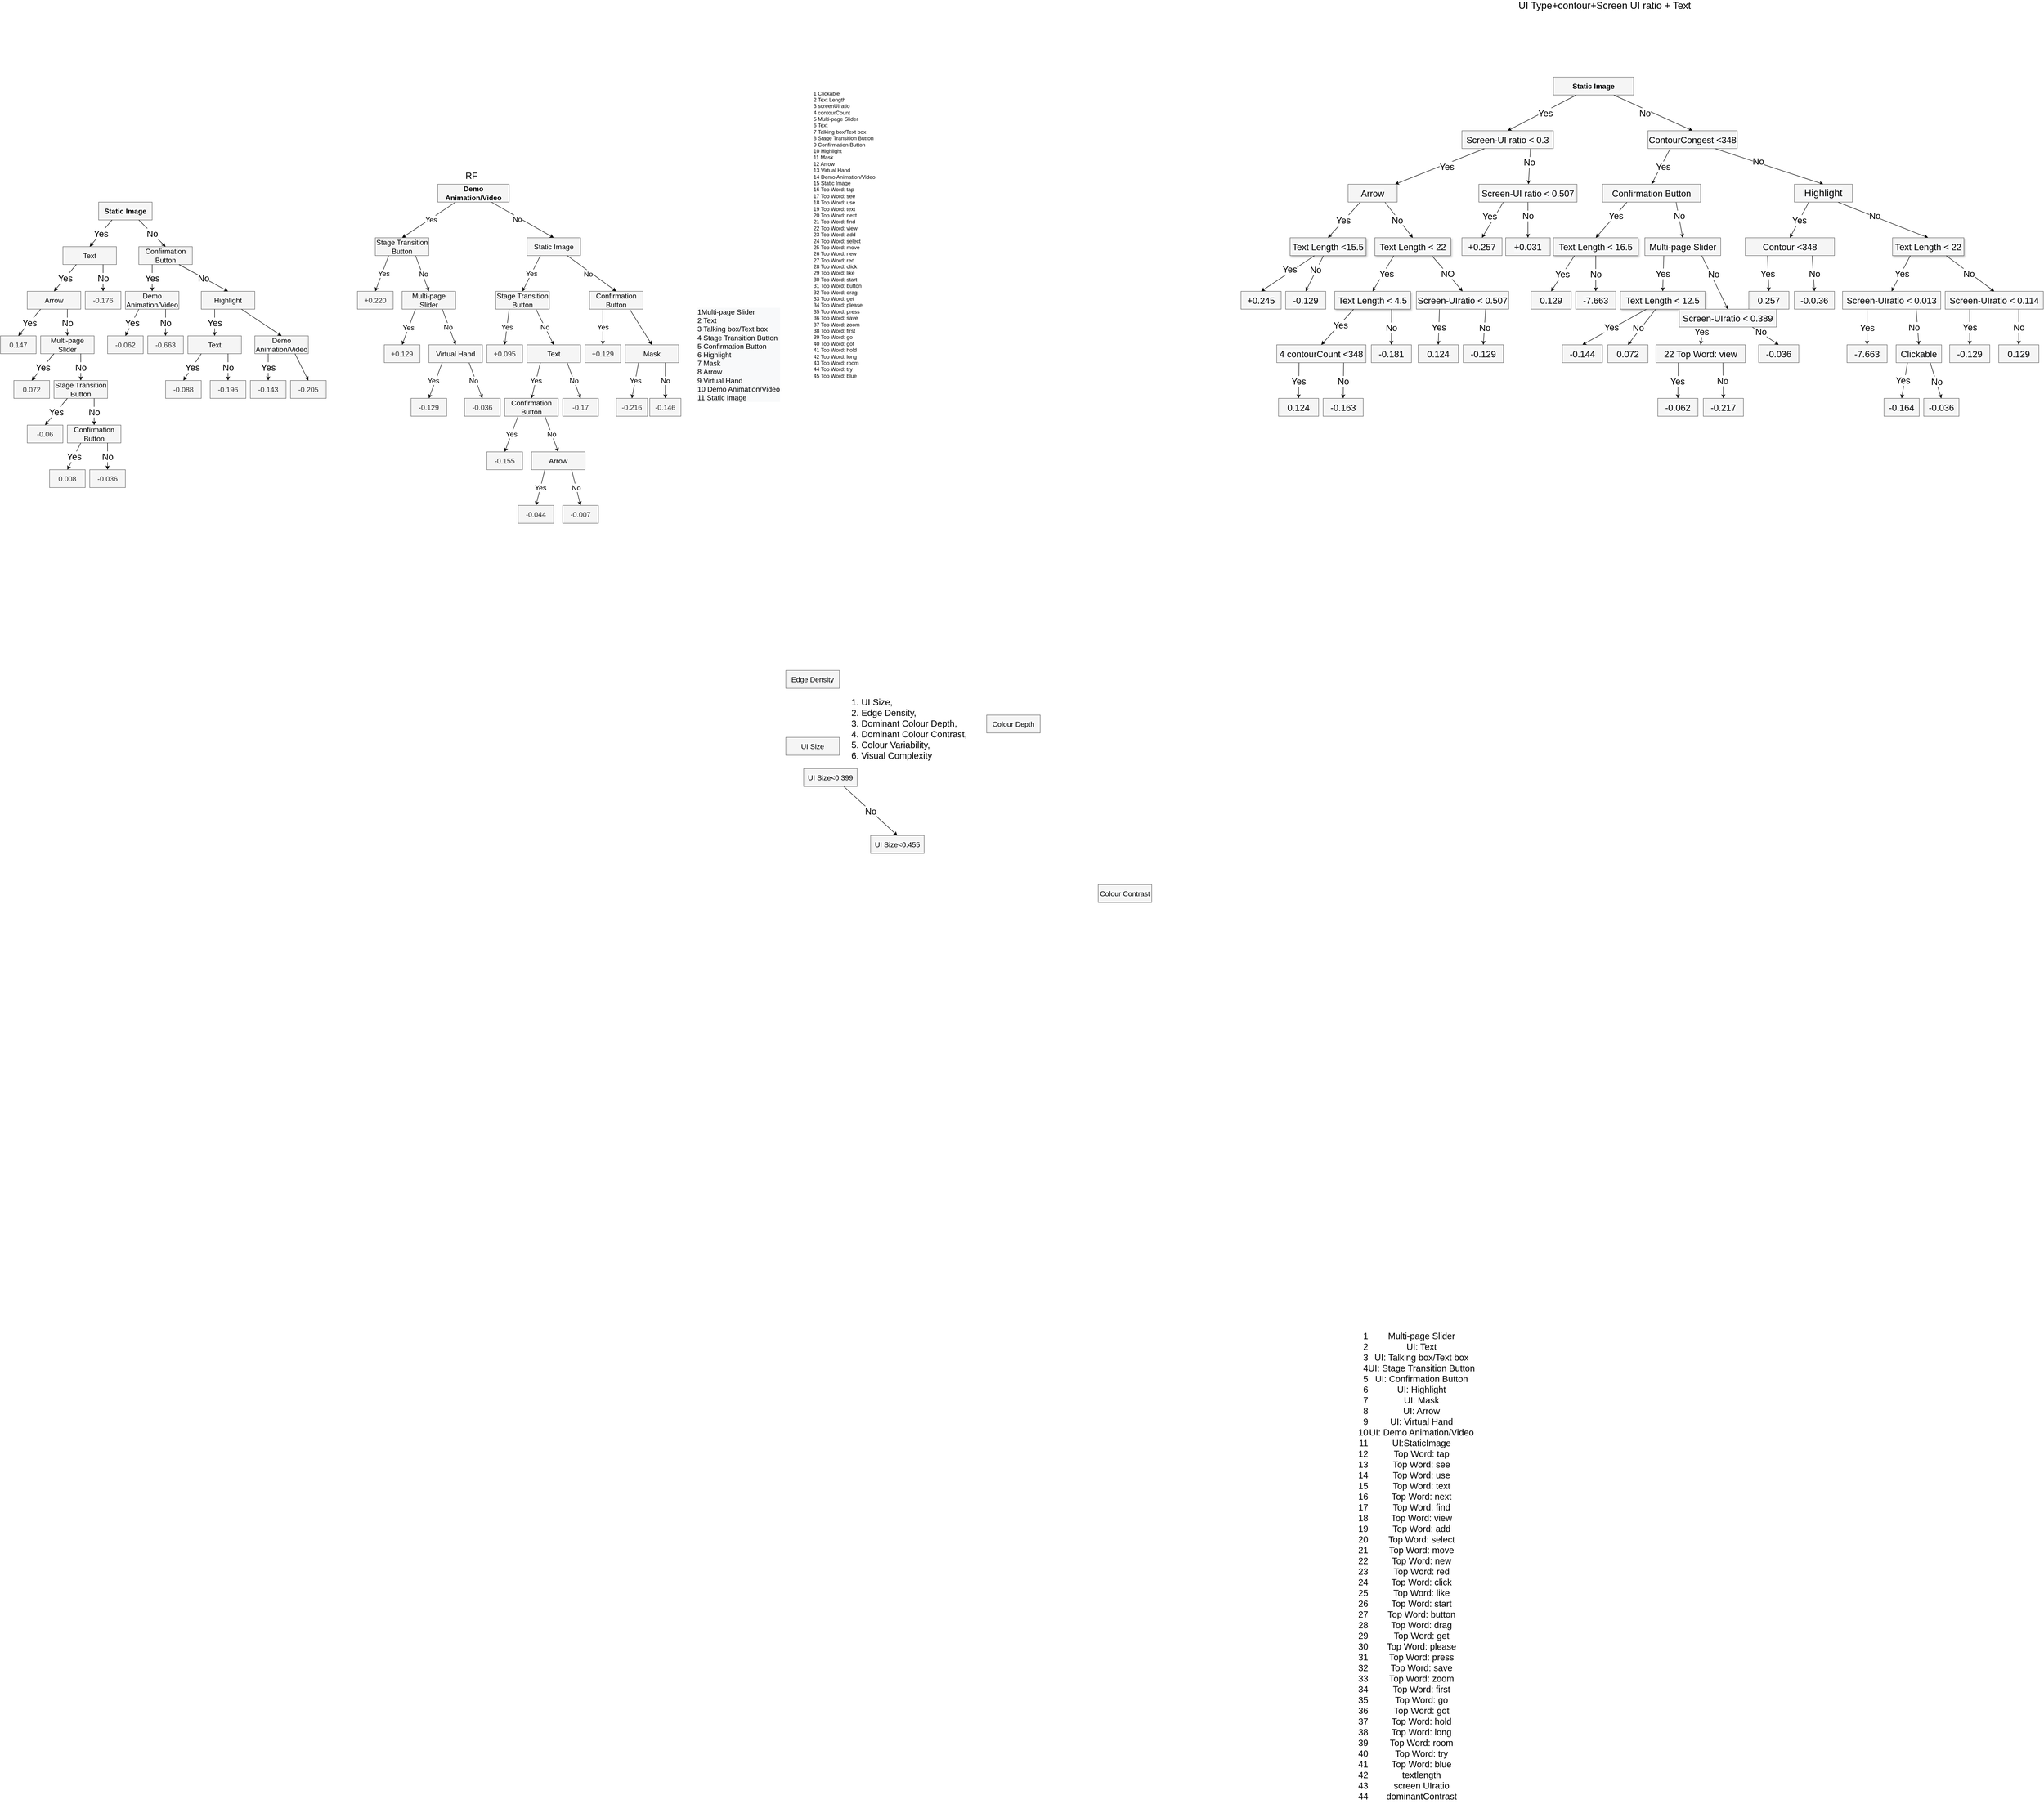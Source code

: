 <mxfile version="13.8.0" type="github">
  <diagram id="VKt3ycOdlRzEC3sC6pnN" name="Page-1">
    <mxGraphModel dx="14338" dy="5969" grid="1" gridSize="10" guides="1" tooltips="1" connect="1" arrows="1" fold="1" page="1" pageScale="1" pageWidth="850" pageHeight="1100" math="0" shadow="0">
      <root>
        <mxCell id="0" />
        <mxCell id="1" parent="0" />
        <mxCell id="yVmeeTijZnfeH4OOuYgs-2" value="&lt;div&gt;1&lt;span&gt; &lt;/span&gt;Clickable&lt;/div&gt;&lt;div&gt;2&lt;span&gt; &lt;/span&gt;Text Length&lt;/div&gt;&lt;div&gt;3&lt;span&gt; &lt;/span&gt;screenUIratio&lt;/div&gt;&lt;div&gt;4&lt;span&gt; &lt;/span&gt;contourCount&lt;/div&gt;&lt;div&gt;5&lt;span&gt; &lt;/span&gt;Multi-page Slider&lt;/div&gt;&lt;div&gt;6&lt;span&gt; &lt;/span&gt;Text&lt;/div&gt;&lt;div&gt;7&lt;span&gt; &lt;/span&gt;Talking box/Text box&lt;/div&gt;&lt;div&gt;8&lt;span&gt; &lt;/span&gt;Stage Transition Button&lt;/div&gt;&lt;div&gt;9&lt;span&gt; &lt;/span&gt;Confirmation Button&lt;/div&gt;&lt;div&gt;10&lt;span&gt; &lt;/span&gt;Highlight&lt;/div&gt;&lt;div&gt;11&lt;span&gt; &lt;/span&gt;Mask&lt;/div&gt;&lt;div&gt;12&lt;span&gt; &lt;/span&gt;Arrow&lt;/div&gt;&lt;div&gt;13&lt;span&gt; &lt;/span&gt;Virtual Hand&lt;/div&gt;&lt;div&gt;14&lt;span&gt; &lt;/span&gt;Demo Animation/Video&lt;/div&gt;&lt;div&gt;15&lt;span&gt; &lt;/span&gt;Static Image&lt;/div&gt;&lt;div&gt;16&lt;span&gt; &lt;/span&gt;Top Word: tap&lt;/div&gt;&lt;div&gt;17&lt;span&gt; &lt;/span&gt;Top Word: see&lt;/div&gt;&lt;div&gt;18&lt;span&gt; &lt;/span&gt;Top Word: use&lt;/div&gt;&lt;div&gt;19&lt;span&gt; &lt;/span&gt;Top Word: text&lt;/div&gt;&lt;div&gt;20&lt;span&gt; &lt;/span&gt;Top Word: next&lt;/div&gt;&lt;div&gt;21&lt;span&gt; &lt;/span&gt;Top Word: find&lt;/div&gt;&lt;div&gt;22&lt;span&gt; &lt;/span&gt;Top Word: view&lt;/div&gt;&lt;div&gt;23&lt;span&gt; &lt;/span&gt;Top Word: add&lt;/div&gt;&lt;div&gt;24&lt;span&gt; &lt;/span&gt;Top Word: select&lt;/div&gt;&lt;div&gt;25&lt;span&gt; &lt;/span&gt;Top Word: move&lt;/div&gt;&lt;div&gt;26&lt;span&gt; &lt;/span&gt;Top Word: new&lt;/div&gt;&lt;div&gt;27&lt;span&gt; &lt;/span&gt;Top Word: red&lt;/div&gt;&lt;div&gt;28&lt;span&gt; &lt;/span&gt;Top Word: click&lt;/div&gt;&lt;div&gt;29&lt;span&gt; &lt;/span&gt;Top Word: like&lt;/div&gt;&lt;div&gt;30&lt;span&gt; &lt;/span&gt;Top Word: start&lt;/div&gt;&lt;div&gt;31&lt;span&gt; &lt;/span&gt;Top Word: button&lt;/div&gt;&lt;div&gt;32&lt;span&gt; &lt;/span&gt;Top Word: drag&lt;/div&gt;&lt;div&gt;33&lt;span&gt; &lt;/span&gt;Top Word: get&lt;/div&gt;&lt;div&gt;34&lt;span&gt; &lt;/span&gt;Top Word: please&lt;/div&gt;&lt;div&gt;35&lt;span&gt; &lt;/span&gt;Top Word: press&lt;/div&gt;&lt;div&gt;36&lt;span&gt; &lt;/span&gt;Top Word: save&lt;/div&gt;&lt;div&gt;37&lt;span&gt; &lt;/span&gt;Top Word: zoom&lt;/div&gt;&lt;div&gt;38&lt;span&gt; &lt;/span&gt;Top Word: first&lt;/div&gt;&lt;div&gt;39&lt;span&gt; &lt;/span&gt;Top Word: go&lt;/div&gt;&lt;div&gt;40&lt;span&gt; &lt;/span&gt;Top Word: got&lt;/div&gt;&lt;div&gt;41&lt;span&gt; &lt;/span&gt;Top Word: hold&lt;/div&gt;&lt;div&gt;42&lt;span&gt; &lt;/span&gt;Top Word: long&lt;/div&gt;&lt;div&gt;43&lt;span&gt; &lt;/span&gt;Top Word: room&lt;/div&gt;&lt;div&gt;44&lt;span&gt; &lt;/span&gt;Top Word: try&lt;/div&gt;&lt;div&gt;45&lt;span&gt; &lt;/span&gt;Top Word: blue&lt;/div&gt;&lt;div&gt;&lt;br&gt;&lt;/div&gt;" style="text;html=1;strokeColor=none;fillColor=none;align=left;verticalAlign=middle;whiteSpace=wrap;rounded=0;fontColor=#000000;" parent="1" vertex="1">
          <mxGeometry x="-1120" y="200.04" width="200" height="800" as="geometry" />
        </mxCell>
        <mxCell id="yVmeeTijZnfeH4OOuYgs-16" style="rounded=1;orthogonalLoop=1;jettySize=auto;html=1;entryX=0.5;entryY=0;entryDx=0;entryDy=0;fontSize=20;fontColor=#000000;align=center;verticalAlign=middle;" parent="1" source="yVmeeTijZnfeH4OOuYgs-5" target="yVmeeTijZnfeH4OOuYgs-12" edge="1">
          <mxGeometry relative="1" as="geometry" />
        </mxCell>
        <mxCell id="yVmeeTijZnfeH4OOuYgs-17" value="Yes" style="edgeLabel;html=1;align=center;verticalAlign=middle;resizable=0;points=[];fontSize=20;fontColor=#000000;" parent="yVmeeTijZnfeH4OOuYgs-16" vertex="1" connectable="0">
          <mxGeometry x="0.317" y="6" relative="1" as="geometry">
            <mxPoint x="29.23" y="-18.14" as="offset" />
          </mxGeometry>
        </mxCell>
        <mxCell id="yVmeeTijZnfeH4OOuYgs-19" style="edgeStyle=none;rounded=1;orthogonalLoop=1;jettySize=auto;html=1;exitX=0.75;exitY=1;exitDx=0;exitDy=0;entryX=0.5;entryY=0;entryDx=0;entryDy=0;fontSize=20;fontColor=#000000;align=center;verticalAlign=middle;" parent="1" source="yVmeeTijZnfeH4OOuYgs-5" target="yVmeeTijZnfeH4OOuYgs-6" edge="1">
          <mxGeometry relative="1" as="geometry" />
        </mxCell>
        <mxCell id="yVmeeTijZnfeH4OOuYgs-20" value="No" style="edgeLabel;html=1;align=center;verticalAlign=middle;resizable=0;points=[];fontSize=20;fontColor=#000000;" parent="yVmeeTijZnfeH4OOuYgs-19" vertex="1" connectable="0">
          <mxGeometry x="0.2" y="-2" relative="1" as="geometry">
            <mxPoint x="-35.92" y="-10.07" as="offset" />
          </mxGeometry>
        </mxCell>
        <mxCell id="yVmeeTijZnfeH4OOuYgs-5" value="&lt;span style=&quot;color: rgb(0 , 0 , 0) ; font-family: &amp;#34;helvetica&amp;#34; ; font-size: 16px ; font-style: normal ; letter-spacing: normal ; text-indent: 0px ; text-transform: none ; word-spacing: 0px ; background-color: rgb(248 , 249 , 250) ; display: inline ; float: none&quot;&gt;Static Image&lt;/span&gt;" style="text;whiteSpace=wrap;html=1;fontColor=#333333;fontStyle=1;fontSize=16;fillColor=#f5f5f5;strokeColor=#666666;align=center;verticalAlign=middle;" parent="1" vertex="1">
          <mxGeometry x="540" y="240" width="180" height="40" as="geometry" />
        </mxCell>
        <mxCell id="yVmeeTijZnfeH4OOuYgs-35" style="edgeStyle=none;rounded=1;orthogonalLoop=1;jettySize=auto;html=1;entryX=0.5;entryY=0;entryDx=0;entryDy=0;fontSize=20;fontColor=#000000;align=center;exitX=0.75;exitY=1;exitDx=0;exitDy=0;verticalAlign=middle;" parent="1" source="yVmeeTijZnfeH4OOuYgs-6" target="yVmeeTijZnfeH4OOuYgs-7" edge="1">
          <mxGeometry relative="1" as="geometry" />
        </mxCell>
        <mxCell id="yVmeeTijZnfeH4OOuYgs-145" value="No" style="edgeLabel;html=1;align=center;verticalAlign=middle;resizable=0;points=[];fontSize=20;fontColor=#000000;" parent="yVmeeTijZnfeH4OOuYgs-35" vertex="1" connectable="0">
          <mxGeometry x="-0.213" y="4" relative="1" as="geometry">
            <mxPoint as="offset" />
          </mxGeometry>
        </mxCell>
        <mxCell id="yVmeeTijZnfeH4OOuYgs-44" style="edgeStyle=none;rounded=1;orthogonalLoop=1;jettySize=auto;html=1;exitX=0.25;exitY=1;exitDx=0;exitDy=0;entryX=0.5;entryY=0;entryDx=0;entryDy=0;fontSize=20;fontColor=#000000;align=center;verticalAlign=middle;" parent="1" source="yVmeeTijZnfeH4OOuYgs-6" target="yVmeeTijZnfeH4OOuYgs-43" edge="1">
          <mxGeometry relative="1" as="geometry" />
        </mxCell>
        <mxCell id="yVmeeTijZnfeH4OOuYgs-45" value="Yes" style="edgeLabel;html=1;align=center;verticalAlign=middle;resizable=0;points=[];fontSize=20;fontColor=#000000;" parent="yVmeeTijZnfeH4OOuYgs-44" vertex="1" connectable="0">
          <mxGeometry x="-0.443" y="4" relative="1" as="geometry">
            <mxPoint x="-8.59" y="15.37" as="offset" />
          </mxGeometry>
        </mxCell>
        <mxCell id="yVmeeTijZnfeH4OOuYgs-6" value="&lt;span style=&quot;color: rgb(0 , 0 , 0) ; font-family: &amp;#34;helvetica&amp;#34; ; font-size: 20px ; font-style: normal ; font-weight: 400 ; letter-spacing: normal ; text-indent: 0px ; text-transform: none ; word-spacing: 0px ; background-color: rgb(248 , 249 , 250) ; display: inline ; float: none&quot;&gt;ContourCongest &amp;lt;348&lt;/span&gt;" style="text;whiteSpace=wrap;html=1;fontSize=20;fontColor=#333333;fillColor=#f5f5f5;strokeColor=#666666;align=center;verticalAlign=middle;" parent="1" vertex="1">
          <mxGeometry x="752" y="360" width="200" height="40" as="geometry" />
        </mxCell>
        <mxCell id="yVmeeTijZnfeH4OOuYgs-37" style="edgeStyle=none;rounded=1;orthogonalLoop=1;jettySize=auto;html=1;exitX=0.75;exitY=1;exitDx=0;exitDy=0;entryX=0.5;entryY=0;entryDx=0;entryDy=0;fontSize=20;fontColor=#000000;align=center;verticalAlign=middle;" parent="1" source="yVmeeTijZnfeH4OOuYgs-7" target="yVmeeTijZnfeH4OOuYgs-36" edge="1">
          <mxGeometry relative="1" as="geometry" />
        </mxCell>
        <mxCell id="yVmeeTijZnfeH4OOuYgs-141" value="No" style="edgeLabel;html=1;align=center;verticalAlign=middle;resizable=0;points=[];fontSize=20;fontColor=#000000;" parent="yVmeeTijZnfeH4OOuYgs-37" vertex="1" connectable="0">
          <mxGeometry x="-0.298" y="-1" relative="1" as="geometry">
            <mxPoint x="11.75" y="0.97" as="offset" />
          </mxGeometry>
        </mxCell>
        <mxCell id="yVmeeTijZnfeH4OOuYgs-38" style="edgeStyle=none;rounded=1;orthogonalLoop=1;jettySize=auto;html=1;exitX=0.25;exitY=1;exitDx=0;exitDy=0;entryX=0.5;entryY=0;entryDx=0;entryDy=0;fontSize=20;fontColor=#000000;align=center;verticalAlign=middle;" parent="1" source="yVmeeTijZnfeH4OOuYgs-7" target="yVmeeTijZnfeH4OOuYgs-9" edge="1">
          <mxGeometry relative="1" as="geometry" />
        </mxCell>
        <mxCell id="yVmeeTijZnfeH4OOuYgs-147" value="Yes" style="edgeLabel;html=1;align=center;verticalAlign=middle;resizable=0;points=[];fontSize=20;fontColor=#000000;" parent="yVmeeTijZnfeH4OOuYgs-38" vertex="1" connectable="0">
          <mxGeometry x="0.262" y="-1" relative="1" as="geometry">
            <mxPoint x="5.43" y="-10.44" as="offset" />
          </mxGeometry>
        </mxCell>
        <mxCell id="yVmeeTijZnfeH4OOuYgs-7" value="&lt;span style=&quot;color: rgb(0 , 0 , 0) ; font-family: &amp;quot;helvetica&amp;quot; ; font-size: 22px ; font-style: normal ; font-weight: 400 ; letter-spacing: normal ; text-indent: 0px ; text-transform: none ; word-spacing: 0px ; background-color: rgb(248 , 249 , 250) ; display: inline ; float: none&quot;&gt;Highlight&lt;/span&gt;" style="text;whiteSpace=wrap;html=1;fontSize=22;fontColor=#333333;fillColor=#f5f5f5;strokeColor=#666666;align=center;verticalAlign=middle;" parent="1" vertex="1">
          <mxGeometry x="1080" y="480.0" width="130" height="40" as="geometry" />
        </mxCell>
        <mxCell id="yVmeeTijZnfeH4OOuYgs-86" style="edgeStyle=none;rounded=1;orthogonalLoop=1;jettySize=auto;html=1;exitX=0.75;exitY=1;exitDx=0;exitDy=0;entryX=0.5;entryY=0;entryDx=0;entryDy=0;fontSize=20;fontColor=#000000;align=center;verticalAlign=middle;" parent="1" source="yVmeeTijZnfeH4OOuYgs-9" target="yVmeeTijZnfeH4OOuYgs-85" edge="1">
          <mxGeometry relative="1" as="geometry" />
        </mxCell>
        <mxCell id="yVmeeTijZnfeH4OOuYgs-87" value="No" style="edgeLabel;html=1;align=center;verticalAlign=middle;resizable=0;points=[];fontSize=20;fontColor=#000000;" parent="yVmeeTijZnfeH4OOuYgs-86" vertex="1" connectable="0">
          <mxGeometry x="-0.333" y="6" relative="1" as="geometry">
            <mxPoint x="-2.68" y="13.37" as="offset" />
          </mxGeometry>
        </mxCell>
        <mxCell id="yVmeeTijZnfeH4OOuYgs-89" style="edgeStyle=none;rounded=1;orthogonalLoop=1;jettySize=auto;html=1;entryX=0.5;entryY=0;entryDx=0;entryDy=0;fontSize=20;fontColor=#000000;align=center;exitX=0.25;exitY=1;exitDx=0;exitDy=0;verticalAlign=middle;" parent="1" source="yVmeeTijZnfeH4OOuYgs-9" target="yVmeeTijZnfeH4OOuYgs-88" edge="1">
          <mxGeometry relative="1" as="geometry">
            <mxPoint x="755" y="911" as="sourcePoint" />
          </mxGeometry>
        </mxCell>
        <mxCell id="yVmeeTijZnfeH4OOuYgs-90" value="Yes" style="edgeLabel;html=1;align=center;verticalAlign=middle;resizable=0;points=[];fontSize=20;fontColor=#000000;" parent="yVmeeTijZnfeH4OOuYgs-89" vertex="1" connectable="0">
          <mxGeometry x="-0.612" y="2" relative="1" as="geometry">
            <mxPoint x="-2.57" y="24.79" as="offset" />
          </mxGeometry>
        </mxCell>
        <mxCell id="yVmeeTijZnfeH4OOuYgs-9" value="&lt;span style=&quot;color: rgb(0 , 0 , 0) ; font-family: &amp;#34;helvetica&amp;#34; ; font-size: 20px ; font-style: normal ; font-weight: 400 ; letter-spacing: normal ; text-indent: 0px ; text-transform: none ; word-spacing: 0px ; background-color: rgb(248 , 249 , 250) ; display: inline ; float: none&quot;&gt;Contour &amp;lt;348&lt;/span&gt;" style="text;whiteSpace=wrap;html=1;fontSize=20;fontColor=#333333;fillColor=#f5f5f5;strokeColor=#666666;align=center;verticalAlign=middle;" parent="1" vertex="1">
          <mxGeometry x="970" y="600" width="200" height="40" as="geometry" />
        </mxCell>
        <mxCell id="yVmeeTijZnfeH4OOuYgs-80" style="edgeStyle=none;rounded=1;orthogonalLoop=1;jettySize=auto;html=1;exitX=0.25;exitY=1;exitDx=0;exitDy=0;entryX=0.5;entryY=0;entryDx=0;entryDy=0;fontSize=20;fontColor=#000000;align=center;verticalAlign=middle;" parent="1" source="yVmeeTijZnfeH4OOuYgs-10" target="yVmeeTijZnfeH4OOuYgs-79" edge="1">
          <mxGeometry relative="1" as="geometry" />
        </mxCell>
        <mxCell id="yVmeeTijZnfeH4OOuYgs-81" value="Yes" style="edgeLabel;html=1;align=center;verticalAlign=middle;resizable=0;points=[];fontSize=20;fontColor=#000000;" parent="yVmeeTijZnfeH4OOuYgs-80" vertex="1" connectable="0">
          <mxGeometry x="-0.604" y="-2" relative="1" as="geometry">
            <mxPoint x="1.19" y="24.73" as="offset" />
          </mxGeometry>
        </mxCell>
        <mxCell id="yVmeeTijZnfeH4OOuYgs-83" style="edgeStyle=none;rounded=1;orthogonalLoop=1;jettySize=auto;html=1;exitX=0.75;exitY=1;exitDx=0;exitDy=0;entryX=0.5;entryY=0;entryDx=0;entryDy=0;fontSize=20;fontColor=#000000;align=center;verticalAlign=middle;" parent="1" source="yVmeeTijZnfeH4OOuYgs-10" target="yVmeeTijZnfeH4OOuYgs-82" edge="1">
          <mxGeometry relative="1" as="geometry" />
        </mxCell>
        <mxCell id="yVmeeTijZnfeH4OOuYgs-139" value="No" style="edgeLabel;html=1;align=center;verticalAlign=middle;resizable=0;points=[];fontSize=20;fontColor=#000000;" parent="yVmeeTijZnfeH4OOuYgs-83" vertex="1" connectable="0">
          <mxGeometry x="-0.255" y="-1" relative="1" as="geometry">
            <mxPoint x="0.37" y="10.6" as="offset" />
          </mxGeometry>
        </mxCell>
        <mxCell id="yVmeeTijZnfeH4OOuYgs-10" value="&lt;span style=&quot;color: rgb(0, 0, 0); font-family: helvetica; font-size: 20px; font-style: normal; font-weight: 400; letter-spacing: normal; text-indent: 0px; text-transform: none; word-spacing: 0px; background-color: rgb(248, 249, 250); display: inline; float: none;&quot;&gt;4&lt;/span&gt;&lt;span style=&quot;color: rgb(0, 0, 0); font-family: helvetica; font-size: 20px; font-style: normal; font-weight: 400; letter-spacing: normal; text-indent: 0px; text-transform: none; word-spacing: 0px; background-color: rgb(248, 249, 250);&quot;&gt; &lt;/span&gt;&lt;span style=&quot;color: rgb(0, 0, 0); font-family: helvetica; font-size: 20px; font-style: normal; font-weight: 400; letter-spacing: normal; text-indent: 0px; text-transform: none; word-spacing: 0px; background-color: rgb(248, 249, 250); display: inline; float: none;&quot;&gt;contourCount &amp;lt;348&lt;/span&gt;" style="text;whiteSpace=wrap;html=1;fontSize=20;fontColor=#333333;fillColor=#f5f5f5;strokeColor=#666666;align=center;verticalAlign=middle;" parent="1" vertex="1">
          <mxGeometry x="-80" y="840" width="200" height="40" as="geometry" />
        </mxCell>
        <mxCell id="yVmeeTijZnfeH4OOuYgs-14" style="rounded=1;orthogonalLoop=1;jettySize=auto;html=1;exitX=0.75;exitY=1;exitDx=0;exitDy=0;fontSize=20;fontColor=#000000;align=center;verticalAlign=middle;" parent="1" source="yVmeeTijZnfeH4OOuYgs-12" target="yVmeeTijZnfeH4OOuYgs-13" edge="1">
          <mxGeometry relative="1" as="geometry" />
        </mxCell>
        <mxCell id="yVmeeTijZnfeH4OOuYgs-15" value="No" style="edgeLabel;html=1;align=center;verticalAlign=middle;resizable=0;points=[];fontSize=20;fontColor=#000000;" parent="yVmeeTijZnfeH4OOuYgs-14" vertex="1" connectable="0">
          <mxGeometry x="-0.368" y="4" relative="1" as="geometry">
            <mxPoint x="-5.49" y="4.21" as="offset" />
          </mxGeometry>
        </mxCell>
        <mxCell id="yVmeeTijZnfeH4OOuYgs-21" style="edgeStyle=none;rounded=1;orthogonalLoop=1;jettySize=auto;html=1;exitX=0.25;exitY=1;exitDx=0;exitDy=0;fontSize=20;fontColor=#000000;align=center;verticalAlign=middle;" parent="1" source="yVmeeTijZnfeH4OOuYgs-12" target="yVmeeTijZnfeH4OOuYgs-18" edge="1">
          <mxGeometry relative="1" as="geometry" />
        </mxCell>
        <mxCell id="yVmeeTijZnfeH4OOuYgs-153" value="Yes" style="edgeLabel;html=1;align=center;verticalAlign=middle;resizable=0;points=[];fontSize=20;fontColor=#000000;" parent="yVmeeTijZnfeH4OOuYgs-21" vertex="1" connectable="0">
          <mxGeometry x="-0.187" y="-5" relative="1" as="geometry">
            <mxPoint x="-2.31" y="12.31" as="offset" />
          </mxGeometry>
        </mxCell>
        <mxCell id="yVmeeTijZnfeH4OOuYgs-12" value="&lt;span style=&quot;color: rgb(0 , 0 , 0) ; font-family: &amp;#34;helvetica&amp;#34; ; font-size: 20px ; font-style: normal ; font-weight: 400 ; letter-spacing: normal ; text-indent: 0px ; text-transform: none ; word-spacing: 0px ; background-color: rgb(248 , 249 , 250) ; display: inline ; float: none&quot;&gt;Screen-UI ratio&amp;nbsp;&amp;lt; 0.3&lt;/span&gt;" style="text;whiteSpace=wrap;html=1;fontSize=20;fontColor=#333333;fillColor=#f5f5f5;strokeColor=#666666;align=center;verticalAlign=middle;" parent="1" vertex="1">
          <mxGeometry x="335" y="360" width="205" height="40" as="geometry" />
        </mxCell>
        <mxCell id="yVmeeTijZnfeH4OOuYgs-56" style="edgeStyle=none;rounded=1;orthogonalLoop=1;jettySize=auto;html=1;exitX=0.5;exitY=1;exitDx=0;exitDy=0;entryX=0.5;entryY=0;entryDx=0;entryDy=0;fontSize=20;fontColor=#000000;align=center;verticalAlign=middle;" parent="1" source="yVmeeTijZnfeH4OOuYgs-13" target="yVmeeTijZnfeH4OOuYgs-55" edge="1">
          <mxGeometry relative="1" as="geometry" />
        </mxCell>
        <mxCell id="yVmeeTijZnfeH4OOuYgs-57" value="No" style="edgeLabel;html=1;align=center;verticalAlign=middle;resizable=0;points=[];fontSize=20;fontColor=#000000;labelBorderColor=none;" parent="yVmeeTijZnfeH4OOuYgs-56" vertex="1" connectable="0">
          <mxGeometry x="0.413" y="-2" relative="1" as="geometry">
            <mxPoint x="2" y="-27.14" as="offset" />
          </mxGeometry>
        </mxCell>
        <mxCell id="yVmeeTijZnfeH4OOuYgs-60" style="edgeStyle=none;rounded=1;orthogonalLoop=1;jettySize=auto;html=1;exitX=0.25;exitY=1;exitDx=0;exitDy=0;entryX=0.5;entryY=0;entryDx=0;entryDy=0;fontSize=20;fontColor=#000000;align=center;verticalAlign=middle;" parent="1" source="yVmeeTijZnfeH4OOuYgs-13" target="yVmeeTijZnfeH4OOuYgs-59" edge="1">
          <mxGeometry relative="1" as="geometry" />
        </mxCell>
        <mxCell id="yVmeeTijZnfeH4OOuYgs-134" value="Yes" style="edgeLabel;html=1;align=center;verticalAlign=middle;resizable=0;points=[];fontSize=20;fontColor=#000000;" parent="yVmeeTijZnfeH4OOuYgs-60" vertex="1" connectable="0">
          <mxGeometry x="0.279" y="1" relative="1" as="geometry">
            <mxPoint x="-1" y="-20.83" as="offset" />
          </mxGeometry>
        </mxCell>
        <mxCell id="yVmeeTijZnfeH4OOuYgs-13" value="&lt;span style=&quot;color: rgb(0 , 0 , 0) ; font-family: &amp;#34;helvetica&amp;#34; ; font-size: 20px ; font-style: normal ; font-weight: 400 ; letter-spacing: normal ; text-indent: 0px ; text-transform: none ; word-spacing: 0px ; background-color: rgb(248 , 249 , 250) ; display: inline ; float: none&quot;&gt;Screen-UI ratio &amp;lt; 0.507&lt;/span&gt;" style="text;whiteSpace=wrap;html=1;fontSize=20;fontColor=#333333;fillColor=#f5f5f5;strokeColor=#666666;align=center;verticalAlign=middle;" parent="1" vertex="1">
          <mxGeometry x="373" y="480" width="220" height="40" as="geometry" />
        </mxCell>
        <mxCell id="yVmeeTijZnfeH4OOuYgs-26" style="edgeStyle=none;rounded=1;orthogonalLoop=1;jettySize=auto;html=1;exitX=0.25;exitY=1;exitDx=0;exitDy=0;entryX=0.5;entryY=0;entryDx=0;entryDy=0;fontSize=20;fontColor=#000000;align=center;verticalAlign=middle;" parent="1" source="yVmeeTijZnfeH4OOuYgs-18" target="yVmeeTijZnfeH4OOuYgs-23" edge="1">
          <mxGeometry relative="1" as="geometry" />
        </mxCell>
        <mxCell id="yVmeeTijZnfeH4OOuYgs-27" value="Yes" style="edgeLabel;html=1;align=center;verticalAlign=middle;resizable=0;points=[];fontSize=20;fontColor=#000000;" parent="yVmeeTijZnfeH4OOuYgs-26" vertex="1" connectable="0">
          <mxGeometry x="-0.305" y="-4" relative="1" as="geometry">
            <mxPoint x="-10.26" y="14.79" as="offset" />
          </mxGeometry>
        </mxCell>
        <mxCell id="yVmeeTijZnfeH4OOuYgs-28" style="edgeStyle=none;rounded=1;orthogonalLoop=1;jettySize=auto;html=1;exitX=0.75;exitY=1;exitDx=0;exitDy=0;entryX=0.5;entryY=0;entryDx=0;entryDy=0;fontSize=20;fontColor=#000000;align=center;verticalAlign=middle;" parent="1" source="yVmeeTijZnfeH4OOuYgs-18" target="yVmeeTijZnfeH4OOuYgs-25" edge="1">
          <mxGeometry relative="1" as="geometry" />
        </mxCell>
        <mxCell id="yVmeeTijZnfeH4OOuYgs-29" value="No" style="edgeLabel;html=1;align=center;verticalAlign=middle;resizable=0;points=[];fontSize=20;fontColor=#000000;" parent="yVmeeTijZnfeH4OOuYgs-28" vertex="1" connectable="0">
          <mxGeometry x="-0.444" y="-1" relative="1" as="geometry">
            <mxPoint x="10.91" y="17.13" as="offset" />
          </mxGeometry>
        </mxCell>
        <mxCell id="yVmeeTijZnfeH4OOuYgs-18" value="&lt;span style=&quot;color: rgb(0 , 0 , 0) ; font-family: &amp;#34;helvetica&amp;#34; ; font-size: 20px ; font-style: normal ; font-weight: 400 ; letter-spacing: normal ; text-indent: 0px ; text-transform: none ; word-spacing: 0px ; background-color: rgb(248 , 249 , 250) ; display: inline ; float: none&quot;&gt;Arrow&lt;/span&gt;" style="text;whiteSpace=wrap;html=1;fontSize=20;fontColor=#333333;fillColor=#f5f5f5;strokeColor=#666666;align=center;verticalAlign=middle;" parent="1" vertex="1">
          <mxGeometry x="80" y="480" width="110" height="40" as="geometry" />
        </mxCell>
        <mxCell id="yVmeeTijZnfeH4OOuYgs-63" style="edgeStyle=none;rounded=1;orthogonalLoop=1;jettySize=auto;html=1;entryX=0.5;entryY=0;entryDx=0;entryDy=0;fontSize=20;fontColor=#000000;align=center;verticalAlign=middle;" parent="1" source="yVmeeTijZnfeH4OOuYgs-23" target="yVmeeTijZnfeH4OOuYgs-62" edge="1">
          <mxGeometry relative="1" as="geometry" />
        </mxCell>
        <mxCell id="yVmeeTijZnfeH4OOuYgs-64" value="No" style="edgeLabel;html=1;align=center;verticalAlign=middle;resizable=0;points=[];fontSize=20;fontColor=#000000;" parent="yVmeeTijZnfeH4OOuYgs-63" vertex="1" connectable="0">
          <mxGeometry x="0.356" y="-1" relative="1" as="geometry">
            <mxPoint x="10.2" y="-23.39" as="offset" />
          </mxGeometry>
        </mxCell>
        <mxCell id="yVmeeTijZnfeH4OOuYgs-66" style="edgeStyle=none;rounded=1;orthogonalLoop=1;jettySize=auto;html=1;entryX=0.5;entryY=0;entryDx=0;entryDy=0;fontSize=20;fontColor=#000000;align=center;verticalAlign=middle;" parent="1" source="yVmeeTijZnfeH4OOuYgs-23" target="yVmeeTijZnfeH4OOuYgs-65" edge="1">
          <mxGeometry relative="1" as="geometry" />
        </mxCell>
        <mxCell id="yVmeeTijZnfeH4OOuYgs-135" value="Yes" style="edgeLabel;html=1;align=center;verticalAlign=middle;resizable=0;points=[];fontSize=20;fontColor=#000000;" parent="yVmeeTijZnfeH4OOuYgs-66" vertex="1" connectable="0">
          <mxGeometry x="-0.364" y="1" relative="1" as="geometry">
            <mxPoint x="-18.41" y="3.79" as="offset" />
          </mxGeometry>
        </mxCell>
        <mxCell id="yVmeeTijZnfeH4OOuYgs-23" value="&lt;font style=&quot;font-size: 20px&quot;&gt;&lt;span style=&quot;color: rgb(0, 0, 0); font-family: helvetica; font-style: normal; font-weight: 400; letter-spacing: normal; text-indent: 0px; text-transform: none; word-spacing: 0px; background-color: rgb(248, 249, 250); display: inline; float: none;&quot;&gt;Text Length &amp;lt;15.5&lt;/span&gt;&lt;/font&gt;" style="text;whiteSpace=wrap;html=1;fontSize=20;fontColor=#333333;shadow=1;fillColor=#f5f5f5;strokeColor=#666666;align=center;verticalAlign=middle;" parent="1" vertex="1">
          <mxGeometry x="-50" y="600" width="170" height="40" as="geometry" />
        </mxCell>
        <mxCell id="yVmeeTijZnfeH4OOuYgs-31" style="edgeStyle=none;rounded=1;orthogonalLoop=1;jettySize=auto;html=1;exitX=0.75;exitY=1;exitDx=0;exitDy=0;entryX=0.5;entryY=0;entryDx=0;entryDy=0;fontSize=20;fontColor=#000000;align=center;verticalAlign=middle;" parent="1" source="yVmeeTijZnfeH4OOuYgs-25" target="yVmeeTijZnfeH4OOuYgs-30" edge="1">
          <mxGeometry relative="1" as="geometry" />
        </mxCell>
        <mxCell id="yVmeeTijZnfeH4OOuYgs-67" value="NO" style="edgeLabel;html=1;align=center;verticalAlign=middle;resizable=0;points=[];fontSize=20;fontColor=#000000;" parent="yVmeeTijZnfeH4OOuYgs-31" vertex="1" connectable="0">
          <mxGeometry x="0.389" y="6" relative="1" as="geometry">
            <mxPoint x="-17.61" y="-11.73" as="offset" />
          </mxGeometry>
        </mxCell>
        <mxCell id="yVmeeTijZnfeH4OOuYgs-34" style="edgeStyle=none;rounded=1;orthogonalLoop=1;jettySize=auto;html=1;exitX=0.25;exitY=1;exitDx=0;exitDy=0;entryX=0.5;entryY=0;entryDx=0;entryDy=0;fontSize=20;fontColor=#000000;align=center;verticalAlign=middle;" parent="1" source="yVmeeTijZnfeH4OOuYgs-25" target="yVmeeTijZnfeH4OOuYgs-33" edge="1">
          <mxGeometry relative="1" as="geometry" />
        </mxCell>
        <mxCell id="yVmeeTijZnfeH4OOuYgs-74" value="Yes" style="edgeLabel;html=1;align=center;verticalAlign=middle;resizable=0;points=[];fontSize=20;fontColor=#000000;" parent="yVmeeTijZnfeH4OOuYgs-34" vertex="1" connectable="0">
          <mxGeometry x="0.156" y="-4" relative="1" as="geometry">
            <mxPoint x="14.1" y="-4.49" as="offset" />
          </mxGeometry>
        </mxCell>
        <mxCell id="yVmeeTijZnfeH4OOuYgs-25" value="&lt;font style=&quot;font-size: 20px&quot;&gt;&lt;span style=&quot;color: rgb(0, 0, 0); font-family: helvetica; font-style: normal; font-weight: 400; letter-spacing: normal; text-indent: 0px; text-transform: none; word-spacing: 0px; background-color: rgb(248, 249, 250); display: inline; float: none;&quot;&gt;Text Length &amp;lt; 22&lt;/span&gt;&lt;/font&gt;" style="text;whiteSpace=wrap;html=1;fontSize=20;fontColor=#333333;shadow=1;fillColor=#f5f5f5;strokeColor=#666666;align=center;verticalAlign=middle;" parent="1" vertex="1">
          <mxGeometry x="140" y="600" width="170" height="40" as="geometry" />
        </mxCell>
        <mxCell id="yVmeeTijZnfeH4OOuYgs-69" style="edgeStyle=none;rounded=1;orthogonalLoop=1;jettySize=auto;html=1;exitX=0.75;exitY=1;exitDx=0;exitDy=0;entryX=0.5;entryY=0;entryDx=0;entryDy=0;fontSize=20;fontColor=#000000;align=center;verticalAlign=middle;" parent="1" source="yVmeeTijZnfeH4OOuYgs-30" target="yVmeeTijZnfeH4OOuYgs-68" edge="1">
          <mxGeometry relative="1" as="geometry" />
        </mxCell>
        <mxCell id="yVmeeTijZnfeH4OOuYgs-136" value="No" style="edgeLabel;html=1;align=center;verticalAlign=middle;resizable=0;points=[];fontSize=20;fontColor=#000000;" parent="yVmeeTijZnfeH4OOuYgs-69" vertex="1" connectable="0">
          <mxGeometry x="-0.223" y="-1" relative="1" as="geometry">
            <mxPoint x="1" y="9.41" as="offset" />
          </mxGeometry>
        </mxCell>
        <mxCell id="yVmeeTijZnfeH4OOuYgs-72" style="edgeStyle=none;rounded=1;orthogonalLoop=1;jettySize=auto;html=1;exitX=0.25;exitY=1;exitDx=0;exitDy=0;entryX=0.5;entryY=0;entryDx=0;entryDy=0;fontSize=20;fontColor=#000000;align=center;verticalAlign=middle;" parent="1" source="yVmeeTijZnfeH4OOuYgs-30" target="yVmeeTijZnfeH4OOuYgs-71" edge="1">
          <mxGeometry relative="1" as="geometry" />
        </mxCell>
        <mxCell id="yVmeeTijZnfeH4OOuYgs-137" value="Yes" style="edgeLabel;html=1;align=center;verticalAlign=middle;resizable=0;points=[];fontSize=20;fontColor=#000000;" parent="yVmeeTijZnfeH4OOuYgs-72" vertex="1" connectable="0">
          <mxGeometry x="0.169" y="-1" relative="1" as="geometry">
            <mxPoint x="0.59" y="-7.04" as="offset" />
          </mxGeometry>
        </mxCell>
        <mxCell id="yVmeeTijZnfeH4OOuYgs-30" value="&lt;span style=&quot;color: rgb(0 , 0 , 0) ; font-family: &amp;#34;helvetica&amp;#34; ; font-size: 20px ; font-style: normal ; font-weight: 400 ; letter-spacing: normal ; text-indent: 0px ; text-transform: none ; word-spacing: 0px ; background-color: rgb(248 , 249 , 250) ; display: inline ; float: none&quot;&gt;Screen-UIratio &amp;lt; 0.507&lt;/span&gt;" style="text;whiteSpace=wrap;html=1;fontSize=20;fontColor=#333333;fillColor=#f5f5f5;strokeColor=#666666;align=center;verticalAlign=middle;" parent="1" vertex="1">
          <mxGeometry x="233" y="720" width="207" height="40" as="geometry" />
        </mxCell>
        <mxCell id="yVmeeTijZnfeH4OOuYgs-76" style="edgeStyle=none;rounded=1;orthogonalLoop=1;jettySize=auto;html=1;exitX=0.75;exitY=1;exitDx=0;exitDy=0;entryX=0.5;entryY=0;entryDx=0;entryDy=0;fontSize=20;fontColor=#000000;align=center;verticalAlign=middle;" parent="1" source="yVmeeTijZnfeH4OOuYgs-33" target="yVmeeTijZnfeH4OOuYgs-75" edge="1">
          <mxGeometry relative="1" as="geometry" />
        </mxCell>
        <mxCell id="yVmeeTijZnfeH4OOuYgs-78" value="No" style="edgeLabel;html=1;align=center;verticalAlign=middle;resizable=0;points=[];fontSize=20;fontColor=#000000;" parent="yVmeeTijZnfeH4OOuYgs-76" vertex="1" connectable="0">
          <mxGeometry x="0.276" y="1" relative="1" as="geometry">
            <mxPoint x="-1.92" y="-10.59" as="offset" />
          </mxGeometry>
        </mxCell>
        <mxCell id="yVmeeTijZnfeH4OOuYgs-77" style="edgeStyle=none;rounded=1;orthogonalLoop=1;jettySize=auto;html=1;exitX=0.25;exitY=1;exitDx=0;exitDy=0;entryX=0.5;entryY=0;entryDx=0;entryDy=0;fontSize=20;fontColor=#000000;align=center;verticalAlign=middle;" parent="1" source="yVmeeTijZnfeH4OOuYgs-33" target="yVmeeTijZnfeH4OOuYgs-10" edge="1">
          <mxGeometry relative="1" as="geometry" />
        </mxCell>
        <mxCell id="yVmeeTijZnfeH4OOuYgs-138" value="Yes" style="edgeLabel;html=1;align=center;verticalAlign=middle;resizable=0;points=[];fontSize=20;fontColor=#000000;" parent="yVmeeTijZnfeH4OOuYgs-77" vertex="1" connectable="0">
          <mxGeometry x="-0.167" relative="1" as="geometry">
            <mxPoint y="1" as="offset" />
          </mxGeometry>
        </mxCell>
        <mxCell id="yVmeeTijZnfeH4OOuYgs-33" value="&lt;font style=&quot;font-size: 20px&quot;&gt;&lt;span style=&quot;color: rgb(0, 0, 0); font-family: helvetica; font-style: normal; font-weight: 400; letter-spacing: normal; text-indent: 0px; text-transform: none; word-spacing: 0px; background-color: rgb(248, 249, 250); display: inline; float: none;&quot;&gt;Text Length &amp;lt; 4.5&lt;/span&gt;&lt;/font&gt;" style="text;whiteSpace=wrap;html=1;fontSize=20;fontColor=#333333;shadow=1;fillColor=#f5f5f5;strokeColor=#666666;align=center;verticalAlign=middle;" parent="1" vertex="1">
          <mxGeometry x="50" y="720" width="170" height="40" as="geometry" />
        </mxCell>
        <mxCell id="yVmeeTijZnfeH4OOuYgs-40" style="edgeStyle=none;rounded=1;orthogonalLoop=1;jettySize=auto;html=1;exitX=0.75;exitY=1;exitDx=0;exitDy=0;entryX=0.5;entryY=0;entryDx=0;entryDy=0;fontSize=20;fontColor=#000000;align=center;verticalAlign=middle;" parent="1" source="yVmeeTijZnfeH4OOuYgs-36" target="yVmeeTijZnfeH4OOuYgs-39" edge="1">
          <mxGeometry relative="1" as="geometry" />
        </mxCell>
        <mxCell id="yVmeeTijZnfeH4OOuYgs-155" value="No" style="edgeLabel;html=1;align=center;verticalAlign=middle;resizable=0;points=[];fontSize=20;fontColor=#000000;" parent="yVmeeTijZnfeH4OOuYgs-40" vertex="1" connectable="0">
          <mxGeometry x="-0.38" y="5" relative="1" as="geometry">
            <mxPoint x="13.94" y="19.51" as="offset" />
          </mxGeometry>
        </mxCell>
        <mxCell id="yVmeeTijZnfeH4OOuYgs-42" style="edgeStyle=none;rounded=1;orthogonalLoop=1;jettySize=auto;html=1;exitX=0.25;exitY=1;exitDx=0;exitDy=0;entryX=0.5;entryY=0;entryDx=0;entryDy=0;fontSize=20;fontColor=#000000;align=center;verticalAlign=middle;" parent="1" source="yVmeeTijZnfeH4OOuYgs-36" target="yVmeeTijZnfeH4OOuYgs-41" edge="1">
          <mxGeometry relative="1" as="geometry" />
        </mxCell>
        <mxCell id="yVmeeTijZnfeH4OOuYgs-154" value="Yes" style="edgeLabel;html=1;align=center;verticalAlign=middle;resizable=0;points=[];fontSize=20;fontColor=#000000;" parent="yVmeeTijZnfeH4OOuYgs-42" vertex="1" connectable="0">
          <mxGeometry x="0.321" y="1" relative="1" as="geometry">
            <mxPoint x="7.5" y="-13.59" as="offset" />
          </mxGeometry>
        </mxCell>
        <mxCell id="yVmeeTijZnfeH4OOuYgs-36" value="&lt;font style=&quot;font-size: 20px&quot;&gt;&lt;span style=&quot;color: rgb(0, 0, 0); font-family: helvetica; font-style: normal; font-weight: 400; letter-spacing: normal; text-indent: 0px; text-transform: none; word-spacing: 0px; background-color: rgb(248, 249, 250); display: inline; float: none;&quot;&gt;Text Length &amp;lt; 22&lt;/span&gt;&lt;/font&gt;" style="text;whiteSpace=wrap;html=1;fontSize=20;fontColor=#333333;shadow=1;fillColor=#f5f5f5;strokeColor=#666666;align=center;verticalAlign=middle;" parent="1" vertex="1">
          <mxGeometry x="1300" y="600" width="160" height="40" as="geometry" />
        </mxCell>
        <mxCell id="yVmeeTijZnfeH4OOuYgs-92" style="edgeStyle=none;rounded=1;orthogonalLoop=1;jettySize=auto;html=1;exitX=0.75;exitY=1;exitDx=0;exitDy=0;entryX=0.5;entryY=0;entryDx=0;entryDy=0;fontSize=20;fontColor=#000000;align=center;verticalAlign=middle;" parent="1" source="yVmeeTijZnfeH4OOuYgs-39" target="yVmeeTijZnfeH4OOuYgs-91" edge="1">
          <mxGeometry relative="1" as="geometry" />
        </mxCell>
        <mxCell id="yVmeeTijZnfeH4OOuYgs-93" value="No" style="edgeLabel;html=1;align=center;verticalAlign=middle;resizable=0;points=[];fontSize=20;fontColor=#000000;" parent="yVmeeTijZnfeH4OOuYgs-92" vertex="1" connectable="0">
          <mxGeometry x="-0.373" y="1" relative="1" as="geometry">
            <mxPoint x="-1" y="14.29" as="offset" />
          </mxGeometry>
        </mxCell>
        <mxCell id="yVmeeTijZnfeH4OOuYgs-96" style="edgeStyle=none;rounded=1;orthogonalLoop=1;jettySize=auto;html=1;exitX=0.25;exitY=1;exitDx=0;exitDy=0;entryX=0.5;entryY=0;entryDx=0;entryDy=0;fontSize=20;fontColor=#000000;align=center;verticalAlign=middle;" parent="1" source="yVmeeTijZnfeH4OOuYgs-39" target="yVmeeTijZnfeH4OOuYgs-94" edge="1">
          <mxGeometry relative="1" as="geometry" />
        </mxCell>
        <mxCell id="yVmeeTijZnfeH4OOuYgs-97" value="Yes" style="edgeLabel;html=1;align=center;verticalAlign=middle;resizable=0;points=[];fontSize=20;fontColor=#000000;" parent="yVmeeTijZnfeH4OOuYgs-96" vertex="1" connectable="0">
          <mxGeometry x="-0.383" y="-5" relative="1" as="geometry">
            <mxPoint x="5" y="15.71" as="offset" />
          </mxGeometry>
        </mxCell>
        <mxCell id="yVmeeTijZnfeH4OOuYgs-39" value="&lt;span style=&quot;color: rgb(0 , 0 , 0) ; font-family: &amp;#34;helvetica&amp;#34; ; font-size: 20px ; font-style: normal ; font-weight: 400 ; letter-spacing: normal ; text-indent: 0px ; text-transform: none ; word-spacing: 0px ; background-color: rgb(248 , 249 , 250) ; display: inline ; float: none&quot;&gt;Screen-UIratio&amp;nbsp;&amp;lt; 0.114&lt;/span&gt;" style="text;whiteSpace=wrap;html=1;fontSize=20;fontColor=#333333;fillColor=#f5f5f5;strokeColor=#666666;align=center;verticalAlign=middle;" parent="1" vertex="1">
          <mxGeometry x="1418" y="720" width="220" height="40" as="geometry" />
        </mxCell>
        <mxCell id="yVmeeTijZnfeH4OOuYgs-106" style="edgeStyle=none;rounded=1;orthogonalLoop=1;jettySize=auto;html=1;entryX=0.5;entryY=0;entryDx=0;entryDy=0;fontSize=20;fontColor=#000000;align=center;exitX=0.25;exitY=1;exitDx=0;exitDy=0;verticalAlign=middle;" parent="1" source="yVmeeTijZnfeH4OOuYgs-41" target="yVmeeTijZnfeH4OOuYgs-104" edge="1">
          <mxGeometry relative="1" as="geometry" />
        </mxCell>
        <mxCell id="yVmeeTijZnfeH4OOuYgs-107" value="Yes" style="edgeLabel;html=1;align=center;verticalAlign=middle;resizable=0;points=[];fontSize=20;fontColor=#000000;" parent="yVmeeTijZnfeH4OOuYgs-106" vertex="1" connectable="0">
          <mxGeometry x="0.403" y="-2" relative="1" as="geometry">
            <mxPoint x="2" y="-15.71" as="offset" />
          </mxGeometry>
        </mxCell>
        <mxCell id="yVmeeTijZnfeH4OOuYgs-109" style="edgeStyle=none;rounded=1;orthogonalLoop=1;jettySize=auto;html=1;entryX=0.5;entryY=0;entryDx=0;entryDy=0;fontSize=20;fontColor=#000000;align=center;exitX=0.75;exitY=1;exitDx=0;exitDy=0;verticalAlign=middle;" parent="1" source="yVmeeTijZnfeH4OOuYgs-41" target="yVmeeTijZnfeH4OOuYgs-108" edge="1">
          <mxGeometry relative="1" as="geometry" />
        </mxCell>
        <mxCell id="yVmeeTijZnfeH4OOuYgs-146" value="No" style="edgeLabel;html=1;align=center;verticalAlign=middle;resizable=0;points=[];fontSize=20;fontColor=#000000;" parent="yVmeeTijZnfeH4OOuYgs-109" vertex="1" connectable="0">
          <mxGeometry x="0.389" y="1" relative="1" as="geometry">
            <mxPoint x="-9.91" y="-15.87" as="offset" />
          </mxGeometry>
        </mxCell>
        <mxCell id="yVmeeTijZnfeH4OOuYgs-41" value="&lt;span style=&quot;color: rgb(0 , 0 , 0) ; font-family: &amp;#34;helvetica&amp;#34; ; font-size: 20px ; font-style: normal ; font-weight: 400 ; letter-spacing: normal ; text-indent: 0px ; text-transform: none ; word-spacing: 0px ; background-color: rgb(248 , 249 , 250) ; display: inline ; float: none&quot;&gt;Screen-UIratio &amp;lt; 0.013&lt;/span&gt;" style="text;whiteSpace=wrap;html=1;fontSize=20;fontColor=#333333;fillColor=#f5f5f5;strokeColor=#666666;align=center;verticalAlign=middle;" parent="1" vertex="1">
          <mxGeometry x="1188" y="720" width="220" height="40" as="geometry" />
        </mxCell>
        <mxCell id="yVmeeTijZnfeH4OOuYgs-47" style="edgeStyle=none;rounded=1;orthogonalLoop=1;jettySize=auto;html=1;exitX=0.25;exitY=1;exitDx=0;exitDy=0;entryX=0.5;entryY=0;entryDx=0;entryDy=0;fontSize=20;fontColor=#000000;align=center;verticalAlign=middle;" parent="1" source="yVmeeTijZnfeH4OOuYgs-43" target="yVmeeTijZnfeH4OOuYgs-46" edge="1">
          <mxGeometry relative="1" as="geometry" />
        </mxCell>
        <mxCell id="yVmeeTijZnfeH4OOuYgs-142" value="Yes" style="edgeLabel;html=1;align=center;verticalAlign=middle;resizable=0;points=[];fontSize=20;fontColor=#000000;" parent="yVmeeTijZnfeH4OOuYgs-47" vertex="1" connectable="0">
          <mxGeometry x="0.342" y="1" relative="1" as="geometry">
            <mxPoint x="21.28" y="-24.41" as="offset" />
          </mxGeometry>
        </mxCell>
        <mxCell id="yVmeeTijZnfeH4OOuYgs-50" style="edgeStyle=none;rounded=1;orthogonalLoop=1;jettySize=auto;html=1;exitX=0.75;exitY=1;exitDx=0;exitDy=0;entryX=0.5;entryY=0;entryDx=0;entryDy=0;fontSize=20;fontColor=#000000;align=center;verticalAlign=middle;" parent="1" source="yVmeeTijZnfeH4OOuYgs-43" target="yVmeeTijZnfeH4OOuYgs-48" edge="1">
          <mxGeometry relative="1" as="geometry" />
        </mxCell>
        <mxCell id="yVmeeTijZnfeH4OOuYgs-143" value="No" style="edgeLabel;html=1;align=center;verticalAlign=middle;resizable=0;points=[];fontSize=20;fontColor=#000000;" parent="yVmeeTijZnfeH4OOuYgs-50" vertex="1" connectable="0">
          <mxGeometry x="0.23" relative="1" as="geometry">
            <mxPoint x="-2.21" y="-19.14" as="offset" />
          </mxGeometry>
        </mxCell>
        <mxCell id="yVmeeTijZnfeH4OOuYgs-43" value="&lt;span style=&quot;color: rgb(0, 0, 0); font-family: helvetica; font-size: 20px; font-style: normal; font-weight: 400; letter-spacing: normal; text-indent: 0px; text-transform: none; word-spacing: 0px; background-color: rgb(248, 249, 250); display: inline; float: none;&quot;&gt;Confirmation Button&lt;/span&gt;" style="text;whiteSpace=wrap;html=1;fontSize=20;fontColor=#333333;fillColor=#f5f5f5;strokeColor=#666666;align=center;verticalAlign=middle;" parent="1" vertex="1">
          <mxGeometry x="650" y="480" width="220" height="40" as="geometry" />
        </mxCell>
        <mxCell id="yVmeeTijZnfeH4OOuYgs-99" style="edgeStyle=none;rounded=1;orthogonalLoop=1;jettySize=auto;html=1;entryX=0.5;entryY=0;entryDx=0;entryDy=0;fontSize=20;fontColor=#000000;align=center;verticalAlign=middle;" parent="1" source="yVmeeTijZnfeH4OOuYgs-46" target="yVmeeTijZnfeH4OOuYgs-98" edge="1">
          <mxGeometry relative="1" as="geometry" />
        </mxCell>
        <mxCell id="yVmeeTijZnfeH4OOuYgs-100" value="No" style="edgeLabel;html=1;align=center;verticalAlign=middle;resizable=0;points=[];fontSize=20;fontColor=#000000;" parent="yVmeeTijZnfeH4OOuYgs-99" vertex="1" connectable="0">
          <mxGeometry x="-0.317" relative="1" as="geometry">
            <mxPoint y="12.94" as="offset" />
          </mxGeometry>
        </mxCell>
        <mxCell id="yVmeeTijZnfeH4OOuYgs-102" style="edgeStyle=none;rounded=1;orthogonalLoop=1;jettySize=auto;html=1;entryX=0.5;entryY=0;entryDx=0;entryDy=0;fontSize=20;fontColor=#000000;align=center;exitX=0.25;exitY=1;exitDx=0;exitDy=0;verticalAlign=middle;" parent="1" source="yVmeeTijZnfeH4OOuYgs-46" target="yVmeeTijZnfeH4OOuYgs-101" edge="1">
          <mxGeometry relative="1" as="geometry" />
        </mxCell>
        <mxCell id="yVmeeTijZnfeH4OOuYgs-103" value="Yes" style="edgeLabel;html=1;align=center;verticalAlign=middle;resizable=0;points=[];fontSize=20;fontColor=#000000;" parent="yVmeeTijZnfeH4OOuYgs-102" vertex="1" connectable="0">
          <mxGeometry x="0.288" y="3" relative="1" as="geometry">
            <mxPoint x="3.56" y="-12.79" as="offset" />
          </mxGeometry>
        </mxCell>
        <mxCell id="yVmeeTijZnfeH4OOuYgs-46" value="&lt;font style=&quot;font-size: 20px&quot;&gt;&lt;span style=&quot;color: rgb(0, 0, 0); font-family: helvetica; font-style: normal; font-weight: 400; letter-spacing: normal; text-indent: 0px; text-transform: none; word-spacing: 0px; background-color: rgb(248, 249, 250); display: inline; float: none;&quot;&gt;Text Length &amp;lt; 16.5&lt;/span&gt;&lt;/font&gt;" style="text;whiteSpace=wrap;html=1;fontSize=20;fontColor=#333333;shadow=1;fillColor=#f5f5f5;strokeColor=#666666;align=center;verticalAlign=middle;" parent="1" vertex="1">
          <mxGeometry x="540" y="600" width="190" height="40" as="geometry" />
        </mxCell>
        <mxCell id="yVmeeTijZnfeH4OOuYgs-51" style="edgeStyle=none;rounded=1;orthogonalLoop=1;jettySize=auto;html=1;exitX=0.25;exitY=1;exitDx=0;exitDy=0;entryX=0.5;entryY=0;entryDx=0;entryDy=0;fontSize=20;fontColor=#000000;align=center;verticalAlign=middle;" parent="1" source="yVmeeTijZnfeH4OOuYgs-48" target="yVmeeTijZnfeH4OOuYgs-49" edge="1">
          <mxGeometry relative="1" as="geometry" />
        </mxCell>
        <mxCell id="yVmeeTijZnfeH4OOuYgs-119" value="Yes" style="edgeLabel;html=1;align=center;verticalAlign=middle;resizable=0;points=[];fontSize=20;fontColor=#000000;" parent="yVmeeTijZnfeH4OOuYgs-51" vertex="1" connectable="0">
          <mxGeometry x="-0.16" y="-2" relative="1" as="geometry">
            <mxPoint x="0.56" y="5.96" as="offset" />
          </mxGeometry>
        </mxCell>
        <mxCell id="yVmeeTijZnfeH4OOuYgs-53" style="edgeStyle=none;rounded=1;orthogonalLoop=1;jettySize=auto;html=1;exitX=0.75;exitY=1;exitDx=0;exitDy=0;entryX=0.5;entryY=0;entryDx=0;entryDy=0;fontSize=20;fontColor=#000000;align=center;verticalAlign=middle;" parent="1" source="yVmeeTijZnfeH4OOuYgs-48" target="yVmeeTijZnfeH4OOuYgs-52" edge="1">
          <mxGeometry relative="1" as="geometry" />
        </mxCell>
        <mxCell id="yVmeeTijZnfeH4OOuYgs-144" value="No" style="edgeLabel;html=1;align=center;verticalAlign=middle;resizable=0;points=[];fontSize=20;fontColor=#000000;" parent="yVmeeTijZnfeH4OOuYgs-53" vertex="1" connectable="0">
          <mxGeometry x="0.176" y="-4" relative="1" as="geometry">
            <mxPoint x="-4.3" y="-32.01" as="offset" />
          </mxGeometry>
        </mxCell>
        <mxCell id="yVmeeTijZnfeH4OOuYgs-48" value="&lt;span style=&quot;color: rgb(0, 0, 0); font-family: helvetica; font-size: 20px; font-style: normal; font-weight: 400; letter-spacing: normal; text-indent: 0px; text-transform: none; word-spacing: 0px; background-color: rgb(248, 249, 250); display: inline; float: none;&quot;&gt;Multi-page Slider&lt;/span&gt;" style="text;whiteSpace=wrap;html=1;fontSize=20;fontColor=#333333;fillColor=#f5f5f5;strokeColor=#666666;align=center;verticalAlign=middle;" parent="1" vertex="1">
          <mxGeometry x="745" y="600" width="170" height="40" as="geometry" />
        </mxCell>
        <mxCell id="yVmeeTijZnfeH4OOuYgs-117" style="edgeStyle=none;rounded=1;orthogonalLoop=1;jettySize=auto;html=1;entryX=0.5;entryY=0;entryDx=0;entryDy=0;fontSize=20;fontColor=#000000;align=center;verticalAlign=middle;" parent="1" source="yVmeeTijZnfeH4OOuYgs-49" target="yVmeeTijZnfeH4OOuYgs-116" edge="1">
          <mxGeometry relative="1" as="geometry" />
        </mxCell>
        <mxCell id="yVmeeTijZnfeH4OOuYgs-118" value="Yes" style="edgeLabel;html=1;align=center;verticalAlign=middle;resizable=0;points=[];fontSize=20;fontColor=#000000;" parent="yVmeeTijZnfeH4OOuYgs-117" vertex="1" connectable="0">
          <mxGeometry x="0.216" y="1" relative="1" as="geometry">
            <mxPoint x="7.91" y="-9.45" as="offset" />
          </mxGeometry>
        </mxCell>
        <mxCell id="yVmeeTijZnfeH4OOuYgs-121" style="edgeStyle=none;rounded=1;orthogonalLoop=1;jettySize=auto;html=1;entryX=0.5;entryY=0;entryDx=0;entryDy=0;fontSize=20;fontColor=#000000;align=center;verticalAlign=middle;" parent="1" source="yVmeeTijZnfeH4OOuYgs-49" target="yVmeeTijZnfeH4OOuYgs-120" edge="1">
          <mxGeometry relative="1" as="geometry" />
        </mxCell>
        <mxCell id="yVmeeTijZnfeH4OOuYgs-122" value="No" style="edgeLabel;html=1;align=center;verticalAlign=middle;resizable=0;points=[];fontSize=20;fontColor=#000000;" parent="yVmeeTijZnfeH4OOuYgs-121" vertex="1" connectable="0">
          <mxGeometry x="0.337" y="-3" relative="1" as="geometry">
            <mxPoint x="4.24" y="-11.11" as="offset" />
          </mxGeometry>
        </mxCell>
        <mxCell id="yVmeeTijZnfeH4OOuYgs-49" value="&lt;font style=&quot;font-size: 20px&quot;&gt;&lt;span style=&quot;color: rgb(0, 0, 0); font-family: helvetica; font-style: normal; font-weight: 400; letter-spacing: normal; text-indent: 0px; text-transform: none; word-spacing: 0px; background-color: rgb(248, 249, 250); display: inline; float: none;&quot;&gt;Text Length &amp;lt; 12.5&lt;/span&gt;&lt;/font&gt;" style="text;whiteSpace=wrap;html=1;fontSize=20;fontColor=#333333;shadow=1;fillColor=#f5f5f5;strokeColor=#666666;align=center;verticalAlign=middle;" parent="1" vertex="1">
          <mxGeometry x="690" y="720.0" width="190" height="40" as="geometry" />
        </mxCell>
        <mxCell id="yVmeeTijZnfeH4OOuYgs-124" style="edgeStyle=none;rounded=1;orthogonalLoop=1;jettySize=auto;html=1;exitX=0.75;exitY=1;exitDx=0;exitDy=0;entryX=0.5;entryY=0;entryDx=0;entryDy=0;fontSize=20;fontColor=#000000;align=center;verticalAlign=middle;" parent="1" source="yVmeeTijZnfeH4OOuYgs-52" target="yVmeeTijZnfeH4OOuYgs-123" edge="1">
          <mxGeometry relative="1" as="geometry" />
        </mxCell>
        <mxCell id="yVmeeTijZnfeH4OOuYgs-125" value="No" style="edgeLabel;html=1;align=center;verticalAlign=middle;resizable=0;points=[];fontSize=20;fontColor=#000000;" parent="yVmeeTijZnfeH4OOuYgs-124" vertex="1" connectable="0">
          <mxGeometry x="0.28" y="-4" relative="1" as="geometry">
            <mxPoint x="-16.45" y="-19.18" as="offset" />
          </mxGeometry>
        </mxCell>
        <mxCell id="yVmeeTijZnfeH4OOuYgs-126" style="edgeStyle=none;rounded=1;orthogonalLoop=1;jettySize=auto;html=1;exitX=0.25;exitY=1;exitDx=0;exitDy=0;entryX=0.5;entryY=0;entryDx=0;entryDy=0;fontSize=20;fontColor=#000000;align=center;verticalAlign=middle;" parent="1" source="yVmeeTijZnfeH4OOuYgs-52" target="yVmeeTijZnfeH4OOuYgs-54" edge="1">
          <mxGeometry relative="1" as="geometry" />
        </mxCell>
        <mxCell id="yVmeeTijZnfeH4OOuYgs-127" value="Yes" style="edgeLabel;html=1;align=center;verticalAlign=middle;resizable=0;points=[];fontSize=20;fontColor=#000000;" parent="yVmeeTijZnfeH4OOuYgs-126" vertex="1" connectable="0">
          <mxGeometry x="0.476" relative="1" as="geometry">
            <mxPoint x="-0.38" y="-19.98" as="offset" />
          </mxGeometry>
        </mxCell>
        <mxCell id="yVmeeTijZnfeH4OOuYgs-52" value="&lt;span style=&quot;color: rgb(0 , 0 , 0) ; font-family: &amp;#34;helvetica&amp;#34; ; font-size: 20px ; font-style: normal ; font-weight: 400 ; letter-spacing: normal ; text-indent: 0px ; text-transform: none ; word-spacing: 0px ; background-color: rgb(248 , 249 , 250) ; display: inline ; float: none&quot;&gt;Screen-UIratio &amp;lt; 0.389&lt;/span&gt;" style="text;whiteSpace=wrap;html=1;fontSize=20;fontColor=#333333;fillColor=#f5f5f5;strokeColor=#666666;align=center;verticalAlign=middle;" parent="1" vertex="1">
          <mxGeometry x="822" y="760" width="218" height="40" as="geometry" />
        </mxCell>
        <mxCell id="yVmeeTijZnfeH4OOuYgs-129" style="edgeStyle=none;rounded=1;orthogonalLoop=1;jettySize=auto;html=1;exitX=0.25;exitY=1;exitDx=0;exitDy=0;entryX=0.5;entryY=0;entryDx=0;entryDy=0;fontSize=20;fontColor=#000000;align=center;verticalAlign=middle;" parent="1" source="yVmeeTijZnfeH4OOuYgs-54" target="yVmeeTijZnfeH4OOuYgs-128" edge="1">
          <mxGeometry relative="1" as="geometry" />
        </mxCell>
        <mxCell id="yVmeeTijZnfeH4OOuYgs-130" value="Yes" style="edgeLabel;html=1;align=center;verticalAlign=middle;resizable=0;points=[];fontSize=20;fontColor=#000000;" parent="yVmeeTijZnfeH4OOuYgs-129" vertex="1" connectable="0">
          <mxGeometry x="0.19" y="1" relative="1" as="geometry">
            <mxPoint x="-3.06" y="-7.15" as="offset" />
          </mxGeometry>
        </mxCell>
        <mxCell id="yVmeeTijZnfeH4OOuYgs-132" style="edgeStyle=none;rounded=1;orthogonalLoop=1;jettySize=auto;html=1;entryX=0.5;entryY=0;entryDx=0;entryDy=0;fontSize=20;fontColor=#000000;align=center;exitX=0.75;exitY=1;exitDx=0;exitDy=0;verticalAlign=middle;" parent="1" source="yVmeeTijZnfeH4OOuYgs-54" target="yVmeeTijZnfeH4OOuYgs-131" edge="1">
          <mxGeometry relative="1" as="geometry" />
        </mxCell>
        <mxCell id="yVmeeTijZnfeH4OOuYgs-133" value="No" style="edgeLabel;html=1;align=center;verticalAlign=middle;resizable=0;points=[];fontSize=20;fontColor=#000000;" parent="yVmeeTijZnfeH4OOuYgs-132" vertex="1" connectable="0">
          <mxGeometry x="0.302" y="1" relative="1" as="geometry">
            <mxPoint x="-3.3" y="-12.73" as="offset" />
          </mxGeometry>
        </mxCell>
        <mxCell id="yVmeeTijZnfeH4OOuYgs-54" value="&lt;span style=&quot;color: rgb(0, 0, 0); font-family: helvetica; font-size: 20px; font-style: normal; font-weight: 400; letter-spacing: normal; text-indent: 0px; text-transform: none; word-spacing: 0px; background-color: rgb(248, 249, 250); display: inline; float: none;&quot;&gt;22&lt;/span&gt;&lt;span style=&quot;color: rgb(0, 0, 0); font-family: helvetica; font-size: 20px; font-style: normal; font-weight: 400; letter-spacing: normal; text-indent: 0px; text-transform: none; word-spacing: 0px; background-color: rgb(248, 249, 250);&quot;&gt; &lt;/span&gt;&lt;span style=&quot;color: rgb(0, 0, 0); font-family: helvetica; font-size: 20px; font-style: normal; font-weight: 400; letter-spacing: normal; text-indent: 0px; text-transform: none; word-spacing: 0px; background-color: rgb(248, 249, 250); display: inline; float: none;&quot;&gt;Top Word: view&lt;/span&gt;" style="text;whiteSpace=wrap;html=1;fontSize=20;fontColor=#333333;fillColor=#f5f5f5;strokeColor=#666666;align=center;verticalAlign=middle;" parent="1" vertex="1">
          <mxGeometry x="770" y="840.04" width="200" height="40" as="geometry" />
        </mxCell>
        <mxCell id="yVmeeTijZnfeH4OOuYgs-55" value="&lt;span style=&quot;color: rgb(0, 0, 0); font-family: helvetica; font-size: 20px; font-style: normal; font-weight: 400; letter-spacing: normal; text-indent: 0px; text-transform: none; word-spacing: 0px; background-color: rgb(248, 249, 250); display: inline; float: none;&quot;&gt;+0.031&lt;br&gt;&lt;/span&gt;" style="text;whiteSpace=wrap;html=1;fontSize=20;fontColor=#333333;fillColor=#f5f5f5;strokeColor=#666666;align=center;verticalAlign=middle;" parent="1" vertex="1">
          <mxGeometry x="433" y="600" width="100" height="40" as="geometry" />
        </mxCell>
        <mxCell id="yVmeeTijZnfeH4OOuYgs-59" value="&lt;span style=&quot;color: rgb(0, 0, 0); font-family: helvetica; font-size: 20px; font-style: normal; font-weight: 400; letter-spacing: normal; text-indent: 0px; text-transform: none; word-spacing: 0px; background-color: rgb(248, 249, 250); display: inline; float: none;&quot;&gt;+0.257&lt;br&gt;&lt;/span&gt;" style="text;whiteSpace=wrap;html=1;fontSize=20;fontColor=#333333;fillColor=#f5f5f5;strokeColor=#666666;align=center;verticalAlign=middle;" parent="1" vertex="1">
          <mxGeometry x="335" y="600" width="90" height="40" as="geometry" />
        </mxCell>
        <mxCell id="yVmeeTijZnfeH4OOuYgs-62" value="&lt;span style=&quot;color: rgb(0, 0, 0); font-family: helvetica; font-size: 20px; font-style: normal; font-weight: 400; letter-spacing: normal; text-indent: 0px; text-transform: none; word-spacing: 0px; background-color: rgb(248, 249, 250); display: inline; float: none;&quot;&gt;-0.129&lt;br&gt;&lt;/span&gt;" style="text;whiteSpace=wrap;html=1;fontSize=20;fontColor=#333333;fillColor=#f5f5f5;strokeColor=#666666;align=center;verticalAlign=middle;" parent="1" vertex="1">
          <mxGeometry x="-60" y="720" width="90" height="40" as="geometry" />
        </mxCell>
        <mxCell id="yVmeeTijZnfeH4OOuYgs-65" value="&lt;span style=&quot;color: rgb(0, 0, 0); font-family: helvetica; font-size: 20px; font-style: normal; font-weight: 400; letter-spacing: normal; text-indent: 0px; text-transform: none; word-spacing: 0px; background-color: rgb(248, 249, 250); display: inline; float: none;&quot;&gt;+0.245&lt;br&gt;&lt;/span&gt;" style="text;whiteSpace=wrap;html=1;fontSize=20;fontColor=#333333;fillColor=#f5f5f5;strokeColor=#666666;align=center;verticalAlign=middle;" parent="1" vertex="1">
          <mxGeometry x="-160" y="720" width="90" height="40" as="geometry" />
        </mxCell>
        <mxCell id="yVmeeTijZnfeH4OOuYgs-68" value="&lt;span style=&quot;color: rgb(0, 0, 0); font-family: helvetica; font-size: 20px; font-style: normal; font-weight: 400; letter-spacing: normal; text-indent: 0px; text-transform: none; word-spacing: 0px; background-color: rgb(248, 249, 250); display: inline; float: none;&quot;&gt;-0.129&lt;br&gt;&lt;/span&gt;" style="text;whiteSpace=wrap;html=1;fontSize=20;fontColor=#333333;fillColor=#f5f5f5;strokeColor=#666666;align=center;verticalAlign=middle;" parent="1" vertex="1">
          <mxGeometry x="338" y="839.96" width="90" height="40" as="geometry" />
        </mxCell>
        <mxCell id="yVmeeTijZnfeH4OOuYgs-71" value="&lt;span style=&quot;color: rgb(0, 0, 0); font-family: helvetica; font-size: 20px; font-style: normal; font-weight: 400; letter-spacing: normal; text-indent: 0px; text-transform: none; word-spacing: 0px; background-color: rgb(248, 249, 250); display: inline; float: none;&quot;&gt;0.124&lt;br&gt;&lt;/span&gt;" style="text;whiteSpace=wrap;html=1;fontSize=20;fontColor=#333333;fillColor=#f5f5f5;strokeColor=#666666;align=center;verticalAlign=middle;" parent="1" vertex="1">
          <mxGeometry x="237" y="840" width="90" height="40" as="geometry" />
        </mxCell>
        <mxCell id="yVmeeTijZnfeH4OOuYgs-75" value="&lt;span style=&quot;color: rgb(0 , 0 , 0) ; font-family: &amp;quot;helvetica&amp;quot; ; font-size: 20px ; font-style: normal ; font-weight: 400 ; letter-spacing: normal ; text-indent: 0px ; text-transform: none ; word-spacing: 0px ; background-color: rgb(248 , 249 , 250) ; display: inline ; float: none&quot;&gt;-0.181&lt;br&gt;&lt;/span&gt;" style="text;whiteSpace=wrap;html=1;fontSize=20;fontColor=#333333;fillColor=#f5f5f5;strokeColor=#666666;align=center;verticalAlign=middle;" parent="1" vertex="1">
          <mxGeometry x="132" y="840" width="90" height="40" as="geometry" />
        </mxCell>
        <mxCell id="yVmeeTijZnfeH4OOuYgs-79" value="&lt;span style=&quot;color: rgb(0, 0, 0); font-family: helvetica; font-size: 20px; font-style: normal; font-weight: 400; letter-spacing: normal; text-indent: 0px; text-transform: none; word-spacing: 0px; background-color: rgb(248, 249, 250); display: inline; float: none;&quot;&gt;0.124&lt;br&gt;&lt;/span&gt;" style="text;whiteSpace=wrap;html=1;fontSize=20;fontColor=#333333;fillColor=#f5f5f5;strokeColor=#666666;align=center;verticalAlign=middle;" parent="1" vertex="1">
          <mxGeometry x="-76" y="960" width="90" height="40" as="geometry" />
        </mxCell>
        <mxCell id="yVmeeTijZnfeH4OOuYgs-82" value="&lt;span style=&quot;color: rgb(0 , 0 , 0) ; font-family: &amp;quot;helvetica&amp;quot; ; font-size: 20px ; font-style: normal ; font-weight: 400 ; letter-spacing: normal ; text-indent: 0px ; text-transform: none ; word-spacing: 0px ; background-color: rgb(248 , 249 , 250) ; display: inline ; float: none&quot;&gt;-0.163&lt;br&gt;&lt;/span&gt;" style="text;whiteSpace=wrap;html=1;fontSize=20;fontColor=#333333;fillColor=#f5f5f5;strokeColor=#666666;align=center;verticalAlign=middle;" parent="1" vertex="1">
          <mxGeometry x="24" y="960" width="90" height="40" as="geometry" />
        </mxCell>
        <mxCell id="yVmeeTijZnfeH4OOuYgs-85" value="&lt;span style=&quot;color: rgb(0 , 0 , 0) ; font-family: &amp;quot;helvetica&amp;quot; ; font-size: 20px ; font-style: normal ; font-weight: 400 ; letter-spacing: normal ; text-indent: 0px ; text-transform: none ; word-spacing: 0px ; background-color: rgb(248 , 249 , 250) ; display: inline ; float: none&quot;&gt;-0.0.36&lt;br&gt;&lt;/span&gt;" style="text;whiteSpace=wrap;html=1;fontSize=20;fontColor=#333333;fillColor=#f5f5f5;strokeColor=#666666;align=center;verticalAlign=middle;" parent="1" vertex="1">
          <mxGeometry x="1080" y="720.0" width="90" height="40" as="geometry" />
        </mxCell>
        <mxCell id="yVmeeTijZnfeH4OOuYgs-88" value="&lt;span style=&quot;color: rgb(0 , 0 , 0) ; font-family: &amp;quot;helvetica&amp;quot; ; font-size: 20px ; font-style: normal ; font-weight: 400 ; letter-spacing: normal ; text-indent: 0px ; text-transform: none ; word-spacing: 0px ; background-color: rgb(248 , 249 , 250) ; display: inline ; float: none&quot;&gt;0.257&lt;br&gt;&lt;/span&gt;" style="text;whiteSpace=wrap;html=1;fontSize=20;fontColor=#333333;fillColor=#f5f5f5;strokeColor=#666666;align=center;verticalAlign=middle;" parent="1" vertex="1">
          <mxGeometry x="978" y="720" width="90" height="40" as="geometry" />
        </mxCell>
        <mxCell id="yVmeeTijZnfeH4OOuYgs-91" value="&lt;span style=&quot;color: rgb(0 , 0 , 0) ; font-family: &amp;quot;helvetica&amp;quot; ; font-size: 20px ; font-style: normal ; font-weight: 400 ; letter-spacing: normal ; text-indent: 0px ; text-transform: none ; word-spacing: 0px ; background-color: rgb(248 , 249 , 250) ; display: inline ; float: none&quot;&gt;0.129&lt;br&gt;&lt;/span&gt;" style="text;whiteSpace=wrap;html=1;fontSize=20;fontColor=#333333;fillColor=#f5f5f5;strokeColor=#666666;align=center;verticalAlign=middle;" parent="1" vertex="1">
          <mxGeometry x="1538" y="840" width="90" height="40" as="geometry" />
        </mxCell>
        <mxCell id="yVmeeTijZnfeH4OOuYgs-94" value="&lt;span style=&quot;color: rgb(0 , 0 , 0) ; font-family: &amp;quot;helvetica&amp;quot; ; font-size: 20px ; font-style: normal ; font-weight: 400 ; letter-spacing: normal ; text-indent: 0px ; text-transform: none ; word-spacing: 0px ; background-color: rgb(248 , 249 , 250) ; display: inline ; float: none&quot;&gt;-0.129&lt;br&gt;&lt;/span&gt;" style="text;whiteSpace=wrap;html=1;fontSize=20;fontColor=#333333;fillColor=#f5f5f5;strokeColor=#666666;align=center;verticalAlign=middle;" parent="1" vertex="1">
          <mxGeometry x="1428" y="839.96" width="90" height="40" as="geometry" />
        </mxCell>
        <mxCell id="yVmeeTijZnfeH4OOuYgs-98" value="&lt;span style=&quot;color: rgb(0 , 0 , 0) ; font-family: &amp;quot;helvetica&amp;quot; ; font-size: 20px ; font-style: normal ; font-weight: 400 ; letter-spacing: normal ; text-indent: 0px ; text-transform: none ; word-spacing: 0px ; background-color: rgb(248 , 249 , 250) ; display: inline ; float: none&quot;&gt;-7.663&lt;br&gt;&lt;/span&gt;" style="text;whiteSpace=wrap;html=1;fontSize=20;fontColor=#333333;fillColor=#f5f5f5;strokeColor=#666666;align=center;verticalAlign=middle;" parent="1" vertex="1">
          <mxGeometry x="590" y="720.0" width="90" height="40" as="geometry" />
        </mxCell>
        <mxCell id="yVmeeTijZnfeH4OOuYgs-101" value="&lt;span style=&quot;color: rgb(0 , 0 , 0) ; font-family: &amp;quot;helvetica&amp;quot; ; font-size: 20px ; font-style: normal ; font-weight: 400 ; letter-spacing: normal ; text-indent: 0px ; text-transform: none ; word-spacing: 0px ; background-color: rgb(248 , 249 , 250) ; display: inline ; float: none&quot;&gt;0.129&lt;br&gt;&lt;/span&gt;" style="text;whiteSpace=wrap;html=1;fontSize=20;fontColor=#333333;fillColor=#f5f5f5;strokeColor=#666666;align=center;verticalAlign=middle;" parent="1" vertex="1">
          <mxGeometry x="490" y="720" width="90" height="40" as="geometry" />
        </mxCell>
        <mxCell id="yVmeeTijZnfeH4OOuYgs-104" value="&lt;span style=&quot;color: rgb(0 , 0 , 0) ; font-family: &amp;quot;helvetica&amp;quot; ; font-size: 20px ; font-style: normal ; font-weight: 400 ; letter-spacing: normal ; text-indent: 0px ; text-transform: none ; word-spacing: 0px ; background-color: rgb(248 , 249 , 250) ; display: inline ; float: none&quot;&gt;-7.663&lt;br&gt;&lt;/span&gt;" style="text;whiteSpace=wrap;html=1;fontSize=20;fontColor=#333333;fillColor=#f5f5f5;strokeColor=#666666;align=center;verticalAlign=middle;" parent="1" vertex="1">
          <mxGeometry x="1198" y="839.96" width="90" height="40" as="geometry" />
        </mxCell>
        <mxCell id="yVmeeTijZnfeH4OOuYgs-111" style="edgeStyle=none;rounded=1;orthogonalLoop=1;jettySize=auto;html=1;entryX=0.5;entryY=0;entryDx=0;entryDy=0;fontSize=20;fontColor=#000000;align=center;exitX=0.25;exitY=1;exitDx=0;exitDy=0;verticalAlign=middle;" parent="1" source="yVmeeTijZnfeH4OOuYgs-108" target="yVmeeTijZnfeH4OOuYgs-110" edge="1">
          <mxGeometry relative="1" as="geometry" />
        </mxCell>
        <mxCell id="yVmeeTijZnfeH4OOuYgs-112" value="Yes" style="edgeLabel;html=1;align=center;verticalAlign=middle;resizable=0;points=[];fontSize=20;fontColor=#000000;" parent="yVmeeTijZnfeH4OOuYgs-111" vertex="1" connectable="0">
          <mxGeometry x="0.427" y="-4" relative="1" as="geometry">
            <mxPoint x="2.7" y="-18.29" as="offset" />
          </mxGeometry>
        </mxCell>
        <mxCell id="yVmeeTijZnfeH4OOuYgs-114" style="edgeStyle=none;rounded=1;orthogonalLoop=1;jettySize=auto;html=1;exitX=0.75;exitY=1;exitDx=0;exitDy=0;entryX=0.5;entryY=0;entryDx=0;entryDy=0;fontSize=20;fontColor=#000000;align=center;verticalAlign=middle;" parent="1" source="yVmeeTijZnfeH4OOuYgs-108" target="yVmeeTijZnfeH4OOuYgs-113" edge="1">
          <mxGeometry relative="1" as="geometry" />
        </mxCell>
        <mxCell id="yVmeeTijZnfeH4OOuYgs-115" value="No" style="edgeLabel;html=1;align=center;verticalAlign=middle;resizable=0;points=[];fontSize=20;fontColor=#000000;" parent="yVmeeTijZnfeH4OOuYgs-114" vertex="1" connectable="0">
          <mxGeometry x="-0.299" y="4" relative="1" as="geometry">
            <mxPoint x="1.58" y="14.31" as="offset" />
          </mxGeometry>
        </mxCell>
        <mxCell id="yVmeeTijZnfeH4OOuYgs-108" value="&lt;span style=&quot;color: rgb(0, 0, 0); font-family: helvetica; font-size: 20px; font-style: normal; font-weight: 400; letter-spacing: normal; text-indent: 0px; text-transform: none; word-spacing: 0px; background-color: rgb(248, 249, 250); display: inline; float: none;&quot;&gt;Clickable&lt;/span&gt;" style="text;whiteSpace=wrap;html=1;fontSize=20;fontColor=#333333;fillColor=#f5f5f5;strokeColor=#666666;align=center;verticalAlign=middle;" parent="1" vertex="1">
          <mxGeometry x="1308" y="840.04" width="102" height="40" as="geometry" />
        </mxCell>
        <mxCell id="yVmeeTijZnfeH4OOuYgs-110" value="&lt;span style=&quot;color: rgb(0 , 0 , 0) ; font-family: &amp;quot;helvetica&amp;quot; ; font-size: 20px ; font-style: normal ; font-weight: 400 ; letter-spacing: normal ; text-indent: 0px ; text-transform: none ; word-spacing: 0px ; background-color: rgb(248 , 249 , 250) ; display: inline ; float: none&quot;&gt;-0.164&lt;br&gt;&lt;/span&gt;" style="text;whiteSpace=wrap;html=1;fontSize=20;fontColor=#333333;fillColor=#f5f5f5;strokeColor=#666666;align=center;verticalAlign=middle;" parent="1" vertex="1">
          <mxGeometry x="1281" y="960.04" width="79" height="40" as="geometry" />
        </mxCell>
        <mxCell id="yVmeeTijZnfeH4OOuYgs-113" value="&lt;span style=&quot;color: rgb(0 , 0 , 0) ; font-family: &amp;quot;helvetica&amp;quot; ; font-size: 20px ; font-style: normal ; font-weight: 400 ; letter-spacing: normal ; text-indent: 0px ; text-transform: none ; word-spacing: 0px ; background-color: rgb(248 , 249 , 250) ; display: inline ; float: none&quot;&gt;-0.036&lt;br&gt;&lt;/span&gt;" style="text;whiteSpace=wrap;html=1;fontSize=20;fontColor=#333333;fillColor=#f5f5f5;strokeColor=#666666;align=center;verticalAlign=middle;" parent="1" vertex="1">
          <mxGeometry x="1370" y="960" width="79" height="40" as="geometry" />
        </mxCell>
        <mxCell id="yVmeeTijZnfeH4OOuYgs-116" value="&lt;span style=&quot;color: rgb(0 , 0 , 0) ; font-family: &amp;quot;helvetica&amp;quot; ; font-size: 20px ; font-style: normal ; font-weight: 400 ; letter-spacing: normal ; text-indent: 0px ; text-transform: none ; word-spacing: 0px ; background-color: rgb(248 , 249 , 250) ; display: inline ; float: none&quot;&gt;-0.144&lt;br&gt;&lt;/span&gt;" style="text;whiteSpace=wrap;html=1;fontSize=20;fontColor=#333333;fillColor=#f5f5f5;strokeColor=#666666;align=center;verticalAlign=middle;" parent="1" vertex="1">
          <mxGeometry x="560" y="840.04" width="90" height="40" as="geometry" />
        </mxCell>
        <mxCell id="yVmeeTijZnfeH4OOuYgs-120" value="&lt;span style=&quot;color: rgb(0 , 0 , 0) ; font-family: &amp;quot;helvetica&amp;quot; ; font-size: 20px ; font-style: normal ; font-weight: 400 ; letter-spacing: normal ; text-indent: 0px ; text-transform: none ; word-spacing: 0px ; background-color: rgb(248 , 249 , 250) ; display: inline ; float: none&quot;&gt;0.072&lt;br&gt;&lt;/span&gt;" style="text;whiteSpace=wrap;html=1;fontSize=20;fontColor=#333333;fillColor=#f5f5f5;strokeColor=#666666;align=center;verticalAlign=middle;" parent="1" vertex="1">
          <mxGeometry x="662" y="840.04" width="90" height="40" as="geometry" />
        </mxCell>
        <mxCell id="yVmeeTijZnfeH4OOuYgs-123" value="&lt;span style=&quot;color: rgb(0 , 0 , 0) ; font-family: &amp;quot;helvetica&amp;quot; ; font-size: 20px ; font-style: normal ; font-weight: 400 ; letter-spacing: normal ; text-indent: 0px ; text-transform: none ; word-spacing: 0px ; background-color: rgb(248 , 249 , 250) ; display: inline ; float: none&quot;&gt;-0.036&lt;br&gt;&lt;/span&gt;" style="text;whiteSpace=wrap;html=1;fontSize=20;fontColor=#333333;fillColor=#f5f5f5;strokeColor=#666666;align=center;verticalAlign=middle;" parent="1" vertex="1">
          <mxGeometry x="1000" y="839.96" width="90" height="40" as="geometry" />
        </mxCell>
        <mxCell id="yVmeeTijZnfeH4OOuYgs-128" value="&lt;span style=&quot;color: rgb(0 , 0 , 0) ; font-family: &amp;quot;helvetica&amp;quot; ; font-size: 20px ; font-style: normal ; font-weight: 400 ; letter-spacing: normal ; text-indent: 0px ; text-transform: none ; word-spacing: 0px ; background-color: rgb(248 , 249 , 250) ; display: inline ; float: none&quot;&gt;-0.062&lt;br&gt;&lt;/span&gt;" style="text;whiteSpace=wrap;html=1;fontSize=20;fontColor=#333333;fillColor=#f5f5f5;strokeColor=#666666;align=center;verticalAlign=middle;" parent="1" vertex="1">
          <mxGeometry x="774" y="960" width="90" height="40" as="geometry" />
        </mxCell>
        <mxCell id="yVmeeTijZnfeH4OOuYgs-131" value="&lt;span style=&quot;color: rgb(0 , 0 , 0) ; font-family: &amp;quot;helvetica&amp;quot; ; font-size: 20px ; font-style: normal ; font-weight: 400 ; letter-spacing: normal ; text-indent: 0px ; text-transform: none ; word-spacing: 0px ; background-color: rgb(248 , 249 , 250) ; display: inline ; float: none&quot;&gt;-0.217&lt;br&gt;&lt;/span&gt;" style="text;whiteSpace=wrap;html=1;fontSize=20;fontColor=#333333;fillColor=#f5f5f5;strokeColor=#666666;align=center;verticalAlign=middle;" parent="1" vertex="1">
          <mxGeometry x="876" y="960.04" width="90" height="40" as="geometry" />
        </mxCell>
        <mxCell id="9R86Hc6VQcKZYcWIiJc9-2" value="&lt;font style=&quot;font-size: 22px&quot;&gt;UI Type+contour+Screen UI ratio + Text&lt;/font&gt;" style="text;html=1;strokeColor=none;fillColor=none;align=center;verticalAlign=middle;whiteSpace=wrap;rounded=0;" parent="1" vertex="1">
          <mxGeometry x="440" y="70" width="430" height="20" as="geometry" />
        </mxCell>
        <mxCell id="9R86Hc6VQcKZYcWIiJc9-4" value="&lt;div style=&quot;color: rgb(0, 0, 0); font-family: helvetica; font-size: 16px; font-style: normal; font-weight: 400; letter-spacing: normal; text-align: left; text-indent: 0px; text-transform: none; word-spacing: 0px; background-color: rgb(248, 249, 250);&quot;&gt;1Multi-page Slider&lt;/div&gt;&lt;div style=&quot;color: rgb(0, 0, 0); font-family: helvetica; font-size: 16px; font-style: normal; font-weight: 400; letter-spacing: normal; text-align: left; text-indent: 0px; text-transform: none; word-spacing: 0px; background-color: rgb(248, 249, 250);&quot;&gt;&lt;span style=&quot;font-size: 16px;&quot;&gt;&lt;span style=&quot;font-size: 16px;&quot;&gt;2&amp;nbsp;&lt;/span&gt;&lt;/span&gt;Text&lt;/div&gt;&lt;div style=&quot;color: rgb(0, 0, 0); font-family: helvetica; font-size: 16px; font-style: normal; font-weight: 400; letter-spacing: normal; text-align: left; text-indent: 0px; text-transform: none; word-spacing: 0px; background-color: rgb(248, 249, 250);&quot;&gt;&lt;span style=&quot;font-size: 16px;&quot;&gt;&lt;span style=&quot;font-size: 16px;&quot;&gt;3&amp;nbsp;&lt;/span&gt;&lt;/span&gt;Talking box/Text box&lt;/div&gt;&lt;div style=&quot;color: rgb(0, 0, 0); font-family: helvetica; font-size: 16px; font-style: normal; font-weight: 400; letter-spacing: normal; text-align: left; text-indent: 0px; text-transform: none; word-spacing: 0px; background-color: rgb(248, 249, 250);&quot;&gt;&lt;span style=&quot;font-size: 16px;&quot;&gt;&lt;span style=&quot;font-size: 16px;&quot;&gt;4&amp;nbsp;&lt;/span&gt;&lt;/span&gt;Stage Transition Button&lt;/div&gt;&lt;div style=&quot;color: rgb(0, 0, 0); font-family: helvetica; font-size: 16px; font-style: normal; font-weight: 400; letter-spacing: normal; text-align: left; text-indent: 0px; text-transform: none; word-spacing: 0px; background-color: rgb(248, 249, 250);&quot;&gt;&lt;span style=&quot;font-size: 16px;&quot;&gt;&lt;span style=&quot;font-size: 16px;&quot;&gt;5&amp;nbsp;&lt;/span&gt;&lt;/span&gt;Confirmation Button&lt;/div&gt;&lt;div style=&quot;color: rgb(0, 0, 0); font-family: helvetica; font-size: 16px; font-style: normal; font-weight: 400; letter-spacing: normal; text-align: left; text-indent: 0px; text-transform: none; word-spacing: 0px; background-color: rgb(248, 249, 250);&quot;&gt;&lt;span style=&quot;font-size: 16px;&quot;&gt;&lt;span style=&quot;font-size: 16px;&quot;&gt;6&amp;nbsp;&lt;/span&gt;&lt;/span&gt;Highlight&lt;/div&gt;&lt;div style=&quot;color: rgb(0, 0, 0); font-family: helvetica; font-size: 16px; font-style: normal; font-weight: 400; letter-spacing: normal; text-align: left; text-indent: 0px; text-transform: none; word-spacing: 0px; background-color: rgb(248, 249, 250);&quot;&gt;&lt;span style=&quot;font-size: 16px;&quot;&gt;&lt;span style=&quot;font-size: 16px;&quot;&gt;7&amp;nbsp;&lt;/span&gt;&lt;/span&gt;Mask&lt;/div&gt;&lt;div style=&quot;color: rgb(0, 0, 0); font-family: helvetica; font-size: 16px; font-style: normal; font-weight: 400; letter-spacing: normal; text-align: left; text-indent: 0px; text-transform: none; word-spacing: 0px; background-color: rgb(248, 249, 250);&quot;&gt;&lt;span style=&quot;font-size: 16px;&quot;&gt;&lt;span style=&quot;font-size: 16px;&quot;&gt;8&amp;nbsp;&lt;/span&gt;&lt;/span&gt;Arrow&lt;/div&gt;&lt;div style=&quot;color: rgb(0, 0, 0); font-family: helvetica; font-size: 16px; font-style: normal; font-weight: 400; letter-spacing: normal; text-align: left; text-indent: 0px; text-transform: none; word-spacing: 0px; background-color: rgb(248, 249, 250);&quot;&gt;&lt;span style=&quot;font-size: 16px;&quot;&gt;&lt;span style=&quot;font-size: 16px;&quot;&gt;9&amp;nbsp;&lt;/span&gt;&lt;/span&gt;Virtual Hand&lt;/div&gt;&lt;div style=&quot;color: rgb(0, 0, 0); font-family: helvetica; font-size: 16px; font-style: normal; font-weight: 400; letter-spacing: normal; text-align: left; text-indent: 0px; text-transform: none; word-spacing: 0px; background-color: rgb(248, 249, 250);&quot;&gt;10&lt;span style=&quot;font-size: 16px;&quot;&gt;&lt;span style=&quot;font-size: 16px;&quot;&gt;&amp;nbsp;&lt;/span&gt;&lt;/span&gt;Demo Animation/Video&lt;/div&gt;&lt;div style=&quot;color: rgb(0, 0, 0); font-family: helvetica; font-size: 16px; font-style: normal; font-weight: 400; letter-spacing: normal; text-align: left; text-indent: 0px; text-transform: none; word-spacing: 0px; background-color: rgb(248, 249, 250);&quot;&gt;11&lt;span style=&quot;font-size: 16px;&quot;&gt;&lt;span style=&quot;font-size: 16px;&quot;&gt;&amp;nbsp;&lt;/span&gt;&lt;/span&gt;Static Image&lt;/div&gt;" style="text;whiteSpace=wrap;html=1;fontSize=16;" parent="1" vertex="1">
          <mxGeometry x="-1380" y="749.94" width="240" height="220" as="geometry" />
        </mxCell>
        <mxCell id="9R86Hc6VQcKZYcWIiJc9-13" style="edgeStyle=none;rounded=0;orthogonalLoop=1;jettySize=auto;html=1;exitX=0.25;exitY=1;exitDx=0;exitDy=0;entryX=0.5;entryY=0;entryDx=0;entryDy=0;fontSize=16;verticalAlign=middle;" parent="1" source="9R86Hc6VQcKZYcWIiJc9-6" target="9R86Hc6VQcKZYcWIiJc9-10" edge="1">
          <mxGeometry relative="1" as="geometry" />
        </mxCell>
        <mxCell id="9R86Hc6VQcKZYcWIiJc9-18" value="Yes" style="edgeLabel;html=1;align=center;verticalAlign=middle;resizable=0;points=[];fontSize=16;" parent="9R86Hc6VQcKZYcWIiJc9-13" vertex="1" connectable="0">
          <mxGeometry x="-0.189" y="1" relative="1" as="geometry">
            <mxPoint x="-6.83" y="5.82" as="offset" />
          </mxGeometry>
        </mxCell>
        <mxCell id="9R86Hc6VQcKZYcWIiJc9-17" style="edgeStyle=none;rounded=0;orthogonalLoop=1;jettySize=auto;html=1;exitX=0.75;exitY=1;exitDx=0;exitDy=0;entryX=0.5;entryY=0;entryDx=0;entryDy=0;fontSize=16;verticalAlign=middle;" parent="1" source="9R86Hc6VQcKZYcWIiJc9-6" target="9R86Hc6VQcKZYcWIiJc9-8" edge="1">
          <mxGeometry relative="1" as="geometry" />
        </mxCell>
        <mxCell id="9R86Hc6VQcKZYcWIiJc9-19" value="No" style="edgeLabel;html=1;align=center;verticalAlign=middle;resizable=0;points=[];fontSize=16;" parent="9R86Hc6VQcKZYcWIiJc9-17" vertex="1" connectable="0">
          <mxGeometry x="-0.179" y="1" relative="1" as="geometry">
            <mxPoint y="6" as="offset" />
          </mxGeometry>
        </mxCell>
        <mxCell id="9R86Hc6VQcKZYcWIiJc9-6" value="&lt;span style=&quot;color: rgb(0 , 0 , 0) ; font-family: &amp;#34;helvetica&amp;#34; ; font-size: 16px ; font-style: normal ; letter-spacing: normal ; text-indent: 0px ; text-transform: none ; word-spacing: 0px ; background-color: rgb(248 , 249 , 250) ; display: inline ; float: none&quot;&gt;Demo Animation/Video&lt;/span&gt;" style="text;whiteSpace=wrap;html=1;fontColor=#333333;fontStyle=1;fontSize=16;fillColor=#f5f5f5;strokeColor=#666666;align=center;verticalAlign=middle;" parent="1" vertex="1">
          <mxGeometry x="-1960" y="480" width="160" height="40" as="geometry" />
        </mxCell>
        <mxCell id="9R86Hc6VQcKZYcWIiJc9-37" value="Yes" style="edgeStyle=none;rounded=0;orthogonalLoop=1;jettySize=auto;html=1;exitX=0.25;exitY=1;exitDx=0;exitDy=0;entryX=0.5;entryY=0;entryDx=0;entryDy=0;fontSize=16;" parent="1" source="9R86Hc6VQcKZYcWIiJc9-8" target="9R86Hc6VQcKZYcWIiJc9-36" edge="1">
          <mxGeometry relative="1" as="geometry" />
        </mxCell>
        <mxCell id="9R86Hc6VQcKZYcWIiJc9-40" style="edgeStyle=none;rounded=0;orthogonalLoop=1;jettySize=auto;html=1;exitX=0.75;exitY=1;exitDx=0;exitDy=0;entryX=0.5;entryY=0;entryDx=0;entryDy=0;fontSize=16;" parent="1" source="9R86Hc6VQcKZYcWIiJc9-8" target="9R86Hc6VQcKZYcWIiJc9-39" edge="1">
          <mxGeometry relative="1" as="geometry" />
        </mxCell>
        <mxCell id="9R86Hc6VQcKZYcWIiJc9-41" value="No" style="edgeLabel;html=1;align=center;verticalAlign=middle;resizable=0;points=[];fontSize=16;" parent="9R86Hc6VQcKZYcWIiJc9-40" vertex="1" connectable="0">
          <mxGeometry x="-0.33" y="-1" relative="1" as="geometry">
            <mxPoint x="10.8" y="12.73" as="offset" />
          </mxGeometry>
        </mxCell>
        <mxCell id="9R86Hc6VQcKZYcWIiJc9-8" value="&lt;span style=&quot;color: rgb(0 , 0 , 0) ; font-family: &amp;quot;helvetica&amp;quot; ; font-size: 16px ; font-style: normal ; letter-spacing: normal ; text-indent: 0px ; text-transform: none ; word-spacing: 0px ; background-color: rgb(248 , 249 , 250) ; display: inline ; float: none&quot;&gt;Static Image&lt;/span&gt;" style="text;whiteSpace=wrap;html=1;fontColor=#333333;fontStyle=0;fontSize=16;fillColor=#f5f5f5;strokeColor=#666666;align=center;verticalAlign=middle;" parent="1" vertex="1">
          <mxGeometry x="-1760" y="600" width="120" height="40" as="geometry" />
        </mxCell>
        <mxCell id="9R86Hc6VQcKZYcWIiJc9-15" style="edgeStyle=none;rounded=0;orthogonalLoop=1;jettySize=auto;html=1;entryX=0.5;entryY=0;entryDx=0;entryDy=0;fontSize=16;exitX=0.75;exitY=1;exitDx=0;exitDy=0;verticalAlign=middle;" parent="1" source="9R86Hc6VQcKZYcWIiJc9-10" target="9R86Hc6VQcKZYcWIiJc9-14" edge="1">
          <mxGeometry relative="1" as="geometry" />
        </mxCell>
        <mxCell id="9R86Hc6VQcKZYcWIiJc9-23" value="No" style="edgeLabel;html=1;align=center;verticalAlign=middle;resizable=0;points=[];fontSize=16;" parent="9R86Hc6VQcKZYcWIiJc9-15" vertex="1" connectable="0">
          <mxGeometry x="-0.499" y="4" relative="1" as="geometry">
            <mxPoint x="6.58" y="22.11" as="offset" />
          </mxGeometry>
        </mxCell>
        <mxCell id="9R86Hc6VQcKZYcWIiJc9-26" style="edgeStyle=none;rounded=0;orthogonalLoop=1;jettySize=auto;html=1;exitX=0.25;exitY=1;exitDx=0;exitDy=0;entryX=0.5;entryY=0;entryDx=0;entryDy=0;fontSize=16;" parent="1" source="9R86Hc6VQcKZYcWIiJc9-10" target="9R86Hc6VQcKZYcWIiJc9-25" edge="1">
          <mxGeometry relative="1" as="geometry" />
        </mxCell>
        <mxCell id="9R86Hc6VQcKZYcWIiJc9-29" value="Yes" style="edgeLabel;html=1;align=center;verticalAlign=middle;resizable=0;points=[];fontSize=16;" parent="9R86Hc6VQcKZYcWIiJc9-26" vertex="1" connectable="0">
          <mxGeometry x="-0.252" relative="1" as="geometry">
            <mxPoint y="10.04" as="offset" />
          </mxGeometry>
        </mxCell>
        <mxCell id="9R86Hc6VQcKZYcWIiJc9-10" value="&lt;span style=&quot;color: rgb(0 , 0 , 0) ; font-family: &amp;#34;helvetica&amp;#34; ; text-align: left&quot;&gt;Stage Transition Button&lt;/span&gt;" style="text;whiteSpace=wrap;html=1;fontColor=#333333;fontStyle=0;fontSize=16;fillColor=#f5f5f5;strokeColor=#666666;align=center;verticalAlign=middle;" parent="1" vertex="1">
          <mxGeometry x="-2100" y="600" width="120" height="40" as="geometry" />
        </mxCell>
        <mxCell id="9R86Hc6VQcKZYcWIiJc9-22" style="edgeStyle=none;rounded=0;orthogonalLoop=1;jettySize=auto;html=1;exitX=0.75;exitY=1;exitDx=0;exitDy=0;entryX=0.5;entryY=0;entryDx=0;entryDy=0;fontSize=16;" parent="1" source="9R86Hc6VQcKZYcWIiJc9-14" target="9R86Hc6VQcKZYcWIiJc9-21" edge="1">
          <mxGeometry relative="1" as="geometry" />
        </mxCell>
        <mxCell id="9R86Hc6VQcKZYcWIiJc9-24" value="No" style="edgeLabel;html=1;align=center;verticalAlign=middle;resizable=0;points=[];fontSize=16;" parent="9R86Hc6VQcKZYcWIiJc9-22" vertex="1" connectable="0">
          <mxGeometry x="0.387" relative="1" as="geometry">
            <mxPoint x="-7.73" y="-15.45" as="offset" />
          </mxGeometry>
        </mxCell>
        <mxCell id="9R86Hc6VQcKZYcWIiJc9-28" style="edgeStyle=none;rounded=0;orthogonalLoop=1;jettySize=auto;html=1;exitX=0.25;exitY=1;exitDx=0;exitDy=0;entryX=0.5;entryY=0;entryDx=0;entryDy=0;fontSize=16;" parent="1" source="9R86Hc6VQcKZYcWIiJc9-14" target="9R86Hc6VQcKZYcWIiJc9-27" edge="1">
          <mxGeometry relative="1" as="geometry" />
        </mxCell>
        <mxCell id="9R86Hc6VQcKZYcWIiJc9-30" value="Yes" style="edgeLabel;html=1;align=center;verticalAlign=middle;resizable=0;points=[];fontSize=16;" parent="9R86Hc6VQcKZYcWIiJc9-28" vertex="1" connectable="0">
          <mxGeometry x="-0.32" relative="1" as="geometry">
            <mxPoint x="-6" y="13.17" as="offset" />
          </mxGeometry>
        </mxCell>
        <mxCell id="9R86Hc6VQcKZYcWIiJc9-14" value="&lt;span style=&quot;color: rgb(0 , 0 , 0) ; font-family: &amp;#34;helvetica&amp;#34; ; text-align: left&quot;&gt;Multi-page Slider&lt;/span&gt;" style="text;whiteSpace=wrap;html=1;fontColor=#333333;fontStyle=0;fontSize=16;fillColor=#f5f5f5;strokeColor=#666666;align=center;verticalAlign=middle;" parent="1" vertex="1">
          <mxGeometry x="-2040" y="719.98" width="120" height="40" as="geometry" />
        </mxCell>
        <mxCell id="9R86Hc6VQcKZYcWIiJc9-32" style="edgeStyle=none;rounded=0;orthogonalLoop=1;jettySize=auto;html=1;exitX=0.25;exitY=1;exitDx=0;exitDy=0;entryX=0.5;entryY=0;entryDx=0;entryDy=0;fontSize=16;" parent="1" source="9R86Hc6VQcKZYcWIiJc9-21" target="9R86Hc6VQcKZYcWIiJc9-31" edge="1">
          <mxGeometry relative="1" as="geometry" />
        </mxCell>
        <mxCell id="9R86Hc6VQcKZYcWIiJc9-33" value="Yes" style="edgeLabel;html=1;align=center;verticalAlign=middle;resizable=0;points=[];fontSize=16;" parent="9R86Hc6VQcKZYcWIiJc9-32" vertex="1" connectable="0">
          <mxGeometry x="0.26" y="-1" relative="1" as="geometry">
            <mxPoint y="-10.21" as="offset" />
          </mxGeometry>
        </mxCell>
        <mxCell id="9R86Hc6VQcKZYcWIiJc9-35" style="edgeStyle=none;rounded=0;orthogonalLoop=1;jettySize=auto;html=1;exitX=0.75;exitY=1;exitDx=0;exitDy=0;entryX=0.5;entryY=0;entryDx=0;entryDy=0;fontSize=16;" parent="1" source="9R86Hc6VQcKZYcWIiJc9-21" target="9R86Hc6VQcKZYcWIiJc9-34" edge="1">
          <mxGeometry relative="1" as="geometry" />
        </mxCell>
        <mxCell id="9R86Hc6VQcKZYcWIiJc9-38" value="No" style="edgeLabel;html=1;align=center;verticalAlign=middle;resizable=0;points=[];fontSize=16;" parent="9R86Hc6VQcKZYcWIiJc9-35" vertex="1" connectable="0">
          <mxGeometry x="-0.352" y="-3" relative="1" as="geometry">
            <mxPoint x="3.15" y="13.2" as="offset" />
          </mxGeometry>
        </mxCell>
        <mxCell id="9R86Hc6VQcKZYcWIiJc9-21" value="&lt;span style=&quot;color: rgb(0 , 0 , 0) ; font-family: &amp;#34;helvetica&amp;#34; ; text-align: left&quot;&gt;Virtual Hand&lt;/span&gt;" style="text;whiteSpace=wrap;html=1;fontColor=#333333;fontStyle=0;fontSize=16;fillColor=#f5f5f5;strokeColor=#666666;align=center;verticalAlign=middle;" parent="1" vertex="1">
          <mxGeometry x="-1980" y="839.94" width="120" height="40" as="geometry" />
        </mxCell>
        <mxCell id="9R86Hc6VQcKZYcWIiJc9-25" value="+0.220" style="text;whiteSpace=wrap;html=1;fontColor=#333333;fontStyle=0;fontSize=16;fillColor=#f5f5f5;strokeColor=#666666;align=center;verticalAlign=middle;" parent="1" vertex="1">
          <mxGeometry x="-2140" y="719.98" width="80" height="40" as="geometry" />
        </mxCell>
        <mxCell id="9R86Hc6VQcKZYcWIiJc9-27" value="+0.129" style="text;whiteSpace=wrap;html=1;fontColor=#333333;fontStyle=0;fontSize=16;fillColor=#f5f5f5;strokeColor=#666666;align=center;verticalAlign=middle;" parent="1" vertex="1">
          <mxGeometry x="-2080" y="839.98" width="80" height="40" as="geometry" />
        </mxCell>
        <mxCell id="9R86Hc6VQcKZYcWIiJc9-31" value="-0.129" style="text;whiteSpace=wrap;html=1;fontColor=#333333;fontStyle=0;fontSize=16;fillColor=#f5f5f5;strokeColor=#666666;align=center;verticalAlign=middle;" parent="1" vertex="1">
          <mxGeometry x="-2020" y="959.94" width="80" height="40" as="geometry" />
        </mxCell>
        <mxCell id="9R86Hc6VQcKZYcWIiJc9-34" value="-0.036" style="text;whiteSpace=wrap;html=1;fontColor=#333333;fontStyle=0;fontSize=16;fillColor=#f5f5f5;strokeColor=#666666;align=center;verticalAlign=middle;" parent="1" vertex="1">
          <mxGeometry x="-1900" y="959.94" width="80" height="40" as="geometry" />
        </mxCell>
        <mxCell id="9R86Hc6VQcKZYcWIiJc9-43" value="Yes" style="edgeStyle=none;rounded=0;orthogonalLoop=1;jettySize=auto;html=1;exitX=0.25;exitY=1;exitDx=0;exitDy=0;entryX=0.5;entryY=0;entryDx=0;entryDy=0;fontSize=16;" parent="1" source="9R86Hc6VQcKZYcWIiJc9-36" target="9R86Hc6VQcKZYcWIiJc9-42" edge="1">
          <mxGeometry relative="1" as="geometry" />
        </mxCell>
        <mxCell id="9R86Hc6VQcKZYcWIiJc9-45" value="No" style="edgeStyle=none;rounded=0;orthogonalLoop=1;jettySize=auto;html=1;exitX=0.75;exitY=1;exitDx=0;exitDy=0;entryX=0.5;entryY=0;entryDx=0;entryDy=0;fontSize=16;" parent="1" source="9R86Hc6VQcKZYcWIiJc9-36" target="9R86Hc6VQcKZYcWIiJc9-44" edge="1">
          <mxGeometry relative="1" as="geometry" />
        </mxCell>
        <mxCell id="9R86Hc6VQcKZYcWIiJc9-36" value="&lt;span style=&quot;color: rgb(0 , 0 , 0) ; font-family: &amp;#34;helvetica&amp;#34; ; text-align: left&quot;&gt;Stage Transition Button&lt;/span&gt;" style="text;whiteSpace=wrap;html=1;fontColor=#333333;fontStyle=0;fontSize=16;fillColor=#f5f5f5;strokeColor=#666666;align=center;verticalAlign=middle;" parent="1" vertex="1">
          <mxGeometry x="-1830" y="720" width="120" height="40" as="geometry" />
        </mxCell>
        <mxCell id="9R86Hc6VQcKZYcWIiJc9-60" value="Yes" style="edgeStyle=none;rounded=0;orthogonalLoop=1;jettySize=auto;html=1;exitX=0.25;exitY=1;exitDx=0;exitDy=0;entryX=0.5;entryY=0;entryDx=0;entryDy=0;fontSize=16;" parent="1" source="9R86Hc6VQcKZYcWIiJc9-39" target="9R86Hc6VQcKZYcWIiJc9-59" edge="1">
          <mxGeometry relative="1" as="geometry" />
        </mxCell>
        <mxCell id="9R86Hc6VQcKZYcWIiJc9-62" style="edgeStyle=none;rounded=0;orthogonalLoop=1;jettySize=auto;html=1;exitX=0.75;exitY=1;exitDx=0;exitDy=0;entryX=0.5;entryY=0;entryDx=0;entryDy=0;fontSize=16;" parent="1" source="9R86Hc6VQcKZYcWIiJc9-39" target="9R86Hc6VQcKZYcWIiJc9-61" edge="1">
          <mxGeometry relative="1" as="geometry" />
        </mxCell>
        <mxCell id="9R86Hc6VQcKZYcWIiJc9-39" value="&lt;span style=&quot;color: rgb(0 , 0 , 0) ; font-family: &amp;#34;helvetica&amp;#34; ; text-align: left&quot;&gt;Confirmation Button&lt;/span&gt;" style="text;whiteSpace=wrap;html=1;fontColor=#333333;fontStyle=0;fontSize=16;fillColor=#f5f5f5;strokeColor=#666666;align=center;verticalAlign=middle;" parent="1" vertex="1">
          <mxGeometry x="-1620" y="720" width="120" height="40" as="geometry" />
        </mxCell>
        <mxCell id="9R86Hc6VQcKZYcWIiJc9-42" value="+0.095" style="text;whiteSpace=wrap;html=1;fontColor=#333333;fontStyle=0;fontSize=16;fillColor=#f5f5f5;strokeColor=#666666;align=center;verticalAlign=middle;" parent="1" vertex="1">
          <mxGeometry x="-1850" y="839.96" width="80" height="40" as="geometry" />
        </mxCell>
        <mxCell id="9R86Hc6VQcKZYcWIiJc9-48" value="No" style="edgeStyle=none;rounded=0;orthogonalLoop=1;jettySize=auto;html=1;exitX=0.75;exitY=1;exitDx=0;exitDy=0;entryX=0.5;entryY=0;entryDx=0;entryDy=0;fontSize=16;" parent="1" source="9R86Hc6VQcKZYcWIiJc9-44" target="9R86Hc6VQcKZYcWIiJc9-47" edge="1">
          <mxGeometry relative="1" as="geometry" />
        </mxCell>
        <mxCell id="9R86Hc6VQcKZYcWIiJc9-50" value="Yes" style="edgeStyle=none;rounded=0;orthogonalLoop=1;jettySize=auto;html=1;exitX=0.25;exitY=1;exitDx=0;exitDy=0;entryX=0.5;entryY=0;entryDx=0;entryDy=0;fontSize=16;" parent="1" source="9R86Hc6VQcKZYcWIiJc9-44" target="9R86Hc6VQcKZYcWIiJc9-49" edge="1">
          <mxGeometry relative="1" as="geometry" />
        </mxCell>
        <mxCell id="9R86Hc6VQcKZYcWIiJc9-44" value="&lt;span style=&quot;color: rgb(0 , 0 , 0) ; font-family: &amp;#34;helvetica&amp;#34; ; font-size: 16px ; font-style: normal ; letter-spacing: normal ; text-indent: 0px ; text-transform: none ; word-spacing: 0px ; background-color: rgb(248 , 249 , 250) ; display: inline ; float: none&quot;&gt;Text&lt;/span&gt;" style="text;whiteSpace=wrap;html=1;fontColor=#333333;fontStyle=0;fontSize=16;fillColor=#f5f5f5;strokeColor=#666666;align=center;verticalAlign=middle;" parent="1" vertex="1">
          <mxGeometry x="-1760" y="840.04" width="120" height="40" as="geometry" />
        </mxCell>
        <mxCell id="9R86Hc6VQcKZYcWIiJc9-47" value="-0.17" style="text;whiteSpace=wrap;html=1;fontColor=#333333;fontStyle=0;fontSize=16;fillColor=#f5f5f5;strokeColor=#666666;align=center;verticalAlign=middle;" parent="1" vertex="1">
          <mxGeometry x="-1680" y="960.04" width="80" height="40" as="geometry" />
        </mxCell>
        <mxCell id="9R86Hc6VQcKZYcWIiJc9-52" value="Yes" style="edgeStyle=none;rounded=0;orthogonalLoop=1;jettySize=auto;html=1;exitX=0.25;exitY=1;exitDx=0;exitDy=0;entryX=0.5;entryY=0;entryDx=0;entryDy=0;fontSize=16;" parent="1" source="9R86Hc6VQcKZYcWIiJc9-49" target="9R86Hc6VQcKZYcWIiJc9-51" edge="1">
          <mxGeometry relative="1" as="geometry" />
        </mxCell>
        <mxCell id="9R86Hc6VQcKZYcWIiJc9-54" value="No" style="edgeStyle=none;rounded=0;orthogonalLoop=1;jettySize=auto;html=1;exitX=0.75;exitY=1;exitDx=0;exitDy=0;entryX=0.5;entryY=0;entryDx=0;entryDy=0;fontSize=16;" parent="1" source="9R86Hc6VQcKZYcWIiJc9-49" target="9R86Hc6VQcKZYcWIiJc9-53" edge="1">
          <mxGeometry relative="1" as="geometry" />
        </mxCell>
        <mxCell id="9R86Hc6VQcKZYcWIiJc9-49" value="&lt;span style=&quot;color: rgb(0 , 0 , 0) ; font-family: &amp;#34;helvetica&amp;#34; ; text-align: left&quot;&gt;Confirmation Button&lt;/span&gt;" style="text;whiteSpace=wrap;html=1;fontColor=#333333;fontStyle=0;fontSize=16;fillColor=#f5f5f5;strokeColor=#666666;align=center;verticalAlign=middle;" parent="1" vertex="1">
          <mxGeometry x="-1810" y="959.94" width="120" height="40" as="geometry" />
        </mxCell>
        <mxCell id="9R86Hc6VQcKZYcWIiJc9-51" value="-0.155" style="text;whiteSpace=wrap;html=1;fontColor=#333333;fontStyle=0;fontSize=16;fillColor=#f5f5f5;strokeColor=#666666;align=center;verticalAlign=middle;" parent="1" vertex="1">
          <mxGeometry x="-1850" y="1080" width="80" height="40" as="geometry" />
        </mxCell>
        <mxCell id="9R86Hc6VQcKZYcWIiJc9-56" value="Yes" style="edgeStyle=none;rounded=0;orthogonalLoop=1;jettySize=auto;html=1;exitX=0.25;exitY=1;exitDx=0;exitDy=0;entryX=0.5;entryY=0;entryDx=0;entryDy=0;fontSize=16;" parent="1" source="9R86Hc6VQcKZYcWIiJc9-53" target="9R86Hc6VQcKZYcWIiJc9-55" edge="1">
          <mxGeometry relative="1" as="geometry" />
        </mxCell>
        <mxCell id="9R86Hc6VQcKZYcWIiJc9-58" value="No" style="edgeStyle=none;rounded=0;orthogonalLoop=1;jettySize=auto;html=1;exitX=0.75;exitY=1;exitDx=0;exitDy=0;entryX=0.5;entryY=0;entryDx=0;entryDy=0;fontSize=16;" parent="1" source="9R86Hc6VQcKZYcWIiJc9-53" target="9R86Hc6VQcKZYcWIiJc9-57" edge="1">
          <mxGeometry relative="1" as="geometry" />
        </mxCell>
        <mxCell id="9R86Hc6VQcKZYcWIiJc9-53" value="&lt;span style=&quot;color: rgb(0 , 0 , 0) ; font-family: &amp;#34;helvetica&amp;#34; ; font-size: 16px ; font-style: normal ; letter-spacing: normal ; text-indent: 0px ; text-transform: none ; word-spacing: 0px ; background-color: rgb(248 , 249 , 250) ; display: inline ; float: none&quot;&gt;Arrow&lt;/span&gt;" style="text;whiteSpace=wrap;html=1;fontColor=#333333;fontStyle=0;fontSize=16;fillColor=#f5f5f5;strokeColor=#666666;align=center;verticalAlign=middle;" parent="1" vertex="1">
          <mxGeometry x="-1750" y="1080" width="120" height="40" as="geometry" />
        </mxCell>
        <mxCell id="9R86Hc6VQcKZYcWIiJc9-55" value="-0.044" style="text;whiteSpace=wrap;html=1;fontColor=#333333;fontStyle=0;fontSize=16;fillColor=#f5f5f5;strokeColor=#666666;align=center;verticalAlign=middle;" parent="1" vertex="1">
          <mxGeometry x="-1780" y="1200" width="80" height="40" as="geometry" />
        </mxCell>
        <mxCell id="9R86Hc6VQcKZYcWIiJc9-57" value="-0.007" style="text;whiteSpace=wrap;html=1;fontColor=#333333;fontStyle=0;fontSize=16;fillColor=#f5f5f5;strokeColor=#666666;align=center;verticalAlign=middle;" parent="1" vertex="1">
          <mxGeometry x="-1680" y="1200" width="80" height="40" as="geometry" />
        </mxCell>
        <mxCell id="9R86Hc6VQcKZYcWIiJc9-59" value="+0.129" style="text;whiteSpace=wrap;html=1;fontColor=#333333;fontStyle=0;fontSize=16;fillColor=#f5f5f5;strokeColor=#666666;align=center;verticalAlign=middle;" parent="1" vertex="1">
          <mxGeometry x="-1630" y="840" width="80" height="40" as="geometry" />
        </mxCell>
        <mxCell id="9R86Hc6VQcKZYcWIiJc9-64" value="Yes" style="edgeStyle=none;rounded=0;orthogonalLoop=1;jettySize=auto;html=1;exitX=0.25;exitY=1;exitDx=0;exitDy=0;entryX=0.5;entryY=0;entryDx=0;entryDy=0;fontSize=16;" parent="1" source="9R86Hc6VQcKZYcWIiJc9-61" target="9R86Hc6VQcKZYcWIiJc9-63" edge="1">
          <mxGeometry relative="1" as="geometry" />
        </mxCell>
        <mxCell id="9R86Hc6VQcKZYcWIiJc9-66" value="No" style="edgeStyle=none;rounded=0;orthogonalLoop=1;jettySize=auto;html=1;exitX=0.75;exitY=1;exitDx=0;exitDy=0;entryX=0.5;entryY=0;entryDx=0;entryDy=0;fontSize=16;" parent="1" source="9R86Hc6VQcKZYcWIiJc9-61" target="9R86Hc6VQcKZYcWIiJc9-65" edge="1">
          <mxGeometry relative="1" as="geometry" />
        </mxCell>
        <mxCell id="9R86Hc6VQcKZYcWIiJc9-61" value="&lt;span style=&quot;color: rgb(0 , 0 , 0) ; font-family: &amp;#34;helvetica&amp;#34; ; font-size: 16px ; font-style: normal ; letter-spacing: normal ; text-indent: 0px ; text-transform: none ; word-spacing: 0px ; background-color: rgb(248 , 249 , 250) ; display: inline ; float: none&quot;&gt;Mask&lt;/span&gt;" style="text;whiteSpace=wrap;html=1;fontColor=#333333;fontStyle=0;fontSize=16;fillColor=#f5f5f5;strokeColor=#666666;align=center;verticalAlign=middle;" parent="1" vertex="1">
          <mxGeometry x="-1540" y="840.04" width="120" height="40" as="geometry" />
        </mxCell>
        <mxCell id="9R86Hc6VQcKZYcWIiJc9-63" value="-0.216" style="text;whiteSpace=wrap;html=1;fontColor=#333333;fontStyle=0;fontSize=16;fillColor=#f5f5f5;strokeColor=#666666;align=center;verticalAlign=middle;" parent="1" vertex="1">
          <mxGeometry x="-1560" y="960.04" width="70" height="40" as="geometry" />
        </mxCell>
        <mxCell id="9R86Hc6VQcKZYcWIiJc9-65" value="-0.146" style="text;whiteSpace=wrap;html=1;fontColor=#333333;fontStyle=0;fontSize=16;fillColor=#f5f5f5;strokeColor=#666666;align=center;verticalAlign=middle;" parent="1" vertex="1">
          <mxGeometry x="-1485" y="959.94" width="70" height="40" as="geometry" />
        </mxCell>
        <mxCell id="SedPjR7rAk7AIs8v2ia8-1" value="RF" style="text;html=1;align=center;verticalAlign=middle;resizable=0;points=[];autosize=1;fontSize=20;" vertex="1" parent="1">
          <mxGeometry x="-1905" y="445" width="40" height="30" as="geometry" />
        </mxCell>
        <mxCell id="SedPjR7rAk7AIs8v2ia8-53" value="" style="group" vertex="1" connectable="0" parent="1">
          <mxGeometry x="-2940" y="520" width="730" height="640" as="geometry" />
        </mxCell>
        <mxCell id="SedPjR7rAk7AIs8v2ia8-4" value="&lt;span style=&quot;color: rgb(0 , 0 , 0) ; font-family: &amp;quot;helvetica&amp;quot; ; font-size: 16px ; font-style: normal ; letter-spacing: normal ; text-indent: 0px ; text-transform: none ; word-spacing: 0px ; background-color: rgb(248 , 249 , 250) ; display: inline ; float: none&quot;&gt;Static Image&lt;/span&gt;" style="text;whiteSpace=wrap;html=1;fontColor=#333333;fontStyle=1;fontSize=16;fillColor=#f5f5f5;strokeColor=#666666;align=center;verticalAlign=middle;" vertex="1" parent="SedPjR7rAk7AIs8v2ia8-53">
          <mxGeometry x="220" width="120" height="40" as="geometry" />
        </mxCell>
        <mxCell id="SedPjR7rAk7AIs8v2ia8-5" value="&lt;span style=&quot;color: rgb(0 , 0 , 0) ; font-family: &amp;#34;helvetica&amp;#34; ; text-align: left&quot;&gt;Confirmation Button&lt;/span&gt;" style="text;whiteSpace=wrap;html=1;fontColor=#333333;fontStyle=0;fontSize=16;fillColor=#f5f5f5;strokeColor=#666666;align=center;verticalAlign=middle;" vertex="1" parent="SedPjR7rAk7AIs8v2ia8-53">
          <mxGeometry x="310" y="100" width="120" height="40" as="geometry" />
        </mxCell>
        <mxCell id="SedPjR7rAk7AIs8v2ia8-8" value="No" style="edgeStyle=none;rounded=0;orthogonalLoop=1;jettySize=auto;html=1;exitX=0.75;exitY=1;exitDx=0;exitDy=0;entryX=0.5;entryY=0;entryDx=0;entryDy=0;fontSize=20;" edge="1" parent="SedPjR7rAk7AIs8v2ia8-53" source="SedPjR7rAk7AIs8v2ia8-4" target="SedPjR7rAk7AIs8v2ia8-5">
          <mxGeometry relative="1" as="geometry" />
        </mxCell>
        <mxCell id="SedPjR7rAk7AIs8v2ia8-6" value="&lt;span style=&quot;color: rgb(0 , 0 , 0) ; font-family: &amp;#34;helvetica&amp;#34; ; text-align: left&quot;&gt;Text&lt;/span&gt;" style="text;whiteSpace=wrap;html=1;fontColor=#333333;fontStyle=0;fontSize=16;fillColor=#f5f5f5;strokeColor=#666666;align=center;verticalAlign=middle;" vertex="1" parent="SedPjR7rAk7AIs8v2ia8-53">
          <mxGeometry x="140" y="100" width="120" height="40" as="geometry" />
        </mxCell>
        <mxCell id="SedPjR7rAk7AIs8v2ia8-7" value="Yes" style="rounded=0;orthogonalLoop=1;jettySize=auto;html=1;exitX=0.25;exitY=1;exitDx=0;exitDy=0;entryX=0.5;entryY=0;entryDx=0;entryDy=0;fontSize=20;" edge="1" parent="SedPjR7rAk7AIs8v2ia8-53" source="SedPjR7rAk7AIs8v2ia8-4" target="SedPjR7rAk7AIs8v2ia8-6">
          <mxGeometry relative="1" as="geometry" />
        </mxCell>
        <mxCell id="SedPjR7rAk7AIs8v2ia8-9" value="-0.176" style="text;whiteSpace=wrap;html=1;fontColor=#333333;fontStyle=0;fontSize=16;fillColor=#f5f5f5;strokeColor=#666666;align=center;verticalAlign=middle;" vertex="1" parent="SedPjR7rAk7AIs8v2ia8-53">
          <mxGeometry x="190" y="200" width="80" height="40" as="geometry" />
        </mxCell>
        <mxCell id="SedPjR7rAk7AIs8v2ia8-13" value="No" style="edgeStyle=none;rounded=0;orthogonalLoop=1;jettySize=auto;html=1;exitX=0.75;exitY=1;exitDx=0;exitDy=0;entryX=0.5;entryY=0;entryDx=0;entryDy=0;fontSize=20;" edge="1" parent="SedPjR7rAk7AIs8v2ia8-53" source="SedPjR7rAk7AIs8v2ia8-6" target="SedPjR7rAk7AIs8v2ia8-9">
          <mxGeometry relative="1" as="geometry" />
        </mxCell>
        <mxCell id="SedPjR7rAk7AIs8v2ia8-12" value="&lt;span style=&quot;color: rgb(0 , 0 , 0) ; font-family: &amp;#34;helvetica&amp;#34; ; font-size: 16px ; font-style: normal ; letter-spacing: normal ; text-indent: 0px ; text-transform: none ; word-spacing: 0px ; background-color: rgb(248 , 249 , 250) ; display: inline ; float: none&quot;&gt;Arrow&lt;/span&gt;" style="text;whiteSpace=wrap;html=1;fontColor=#333333;fontStyle=0;fontSize=16;fillColor=#f5f5f5;strokeColor=#666666;align=center;verticalAlign=middle;" vertex="1" parent="SedPjR7rAk7AIs8v2ia8-53">
          <mxGeometry x="60" y="200" width="120" height="40" as="geometry" />
        </mxCell>
        <mxCell id="SedPjR7rAk7AIs8v2ia8-10" value="Yes" style="edgeStyle=none;rounded=0;orthogonalLoop=1;jettySize=auto;html=1;exitX=0.25;exitY=1;exitDx=0;exitDy=0;entryX=0.5;entryY=0;entryDx=0;entryDy=0;fontSize=20;" edge="1" parent="SedPjR7rAk7AIs8v2ia8-53" source="SedPjR7rAk7AIs8v2ia8-6" target="SedPjR7rAk7AIs8v2ia8-12">
          <mxGeometry relative="1" as="geometry" />
        </mxCell>
        <mxCell id="SedPjR7rAk7AIs8v2ia8-14" value="&lt;span style=&quot;color: rgb(0 , 0 , 0) ; font-family: &amp;#34;helvetica&amp;#34; ; text-align: left&quot;&gt;Multi-page Slider&lt;/span&gt;" style="text;whiteSpace=wrap;html=1;fontColor=#333333;fontStyle=0;fontSize=16;fillColor=#f5f5f5;strokeColor=#666666;align=center;verticalAlign=middle;" vertex="1" parent="SedPjR7rAk7AIs8v2ia8-53">
          <mxGeometry x="90" y="300" width="120" height="40" as="geometry" />
        </mxCell>
        <mxCell id="SedPjR7rAk7AIs8v2ia8-15" value="No" style="edgeStyle=none;rounded=0;orthogonalLoop=1;jettySize=auto;html=1;exitX=0.75;exitY=1;exitDx=0;exitDy=0;entryX=0.5;entryY=0;entryDx=0;entryDy=0;fontSize=20;" edge="1" parent="SedPjR7rAk7AIs8v2ia8-53" source="SedPjR7rAk7AIs8v2ia8-12" target="SedPjR7rAk7AIs8v2ia8-14">
          <mxGeometry relative="1" as="geometry" />
        </mxCell>
        <mxCell id="SedPjR7rAk7AIs8v2ia8-16" value="0.147" style="text;whiteSpace=wrap;html=1;fontColor=#333333;fontStyle=0;fontSize=16;fillColor=#f5f5f5;strokeColor=#666666;align=center;verticalAlign=middle;" vertex="1" parent="SedPjR7rAk7AIs8v2ia8-53">
          <mxGeometry y="300" width="80" height="40" as="geometry" />
        </mxCell>
        <mxCell id="SedPjR7rAk7AIs8v2ia8-17" value="Yes" style="edgeStyle=none;rounded=0;orthogonalLoop=1;jettySize=auto;html=1;exitX=0.25;exitY=1;exitDx=0;exitDy=0;entryX=0.5;entryY=0;entryDx=0;entryDy=0;fontSize=20;" edge="1" parent="SedPjR7rAk7AIs8v2ia8-53" source="SedPjR7rAk7AIs8v2ia8-12" target="SedPjR7rAk7AIs8v2ia8-16">
          <mxGeometry relative="1" as="geometry" />
        </mxCell>
        <mxCell id="SedPjR7rAk7AIs8v2ia8-18" value="0.072" style="text;whiteSpace=wrap;html=1;fontColor=#333333;fontStyle=0;fontSize=16;fillColor=#f5f5f5;strokeColor=#666666;align=center;verticalAlign=middle;" vertex="1" parent="SedPjR7rAk7AIs8v2ia8-53">
          <mxGeometry x="30" y="400" width="80" height="40" as="geometry" />
        </mxCell>
        <mxCell id="SedPjR7rAk7AIs8v2ia8-19" value="Yes" style="edgeStyle=none;rounded=0;orthogonalLoop=1;jettySize=auto;html=1;exitX=0.25;exitY=1;exitDx=0;exitDy=0;entryX=0.5;entryY=0;entryDx=0;entryDy=0;fontSize=20;" edge="1" parent="SedPjR7rAk7AIs8v2ia8-53" source="SedPjR7rAk7AIs8v2ia8-14" target="SedPjR7rAk7AIs8v2ia8-18">
          <mxGeometry relative="1" as="geometry" />
        </mxCell>
        <mxCell id="SedPjR7rAk7AIs8v2ia8-20" value="&lt;span style=&quot;color: rgb(0 , 0 , 0) ; font-family: &amp;#34;helvetica&amp;#34; ; text-align: left&quot;&gt;Stage Transition Button&lt;/span&gt;" style="text;whiteSpace=wrap;html=1;fontColor=#333333;fontStyle=0;fontSize=16;fillColor=#f5f5f5;strokeColor=#666666;align=center;verticalAlign=middle;" vertex="1" parent="SedPjR7rAk7AIs8v2ia8-53">
          <mxGeometry x="120" y="400" width="120" height="40" as="geometry" />
        </mxCell>
        <mxCell id="SedPjR7rAk7AIs8v2ia8-21" value="No" style="edgeStyle=none;rounded=0;orthogonalLoop=1;jettySize=auto;html=1;exitX=0.75;exitY=1;exitDx=0;exitDy=0;entryX=0.5;entryY=0;entryDx=0;entryDy=0;fontSize=20;" edge="1" parent="SedPjR7rAk7AIs8v2ia8-53" source="SedPjR7rAk7AIs8v2ia8-14" target="SedPjR7rAk7AIs8v2ia8-20">
          <mxGeometry relative="1" as="geometry" />
        </mxCell>
        <mxCell id="SedPjR7rAk7AIs8v2ia8-22" value="-0.06" style="text;whiteSpace=wrap;html=1;fontColor=#333333;fontStyle=0;fontSize=16;fillColor=#f5f5f5;strokeColor=#666666;align=center;verticalAlign=middle;" vertex="1" parent="SedPjR7rAk7AIs8v2ia8-53">
          <mxGeometry x="60" y="500" width="80" height="40" as="geometry" />
        </mxCell>
        <mxCell id="SedPjR7rAk7AIs8v2ia8-23" value="Yes" style="edgeStyle=none;rounded=0;orthogonalLoop=1;jettySize=auto;html=1;exitX=0.25;exitY=1;exitDx=0;exitDy=0;entryX=0.5;entryY=0;entryDx=0;entryDy=0;fontSize=20;" edge="1" parent="SedPjR7rAk7AIs8v2ia8-53" source="SedPjR7rAk7AIs8v2ia8-20" target="SedPjR7rAk7AIs8v2ia8-22">
          <mxGeometry relative="1" as="geometry" />
        </mxCell>
        <mxCell id="SedPjR7rAk7AIs8v2ia8-24" value="&lt;span style=&quot;color: rgb(0 , 0 , 0) ; font-family: &amp;#34;helvetica&amp;#34; ; text-align: left&quot;&gt;Confirmation Button&lt;/span&gt;" style="text;whiteSpace=wrap;html=1;fontColor=#333333;fontStyle=0;fontSize=16;fillColor=#f5f5f5;strokeColor=#666666;align=center;verticalAlign=middle;" vertex="1" parent="SedPjR7rAk7AIs8v2ia8-53">
          <mxGeometry x="150" y="500" width="120" height="40" as="geometry" />
        </mxCell>
        <mxCell id="SedPjR7rAk7AIs8v2ia8-25" value="No" style="edgeStyle=none;rounded=0;orthogonalLoop=1;jettySize=auto;html=1;exitX=0.75;exitY=1;exitDx=0;exitDy=0;entryX=0.5;entryY=0;entryDx=0;entryDy=0;fontSize=20;" edge="1" parent="SedPjR7rAk7AIs8v2ia8-53" source="SedPjR7rAk7AIs8v2ia8-20" target="SedPjR7rAk7AIs8v2ia8-24">
          <mxGeometry relative="1" as="geometry" />
        </mxCell>
        <mxCell id="SedPjR7rAk7AIs8v2ia8-26" value="0.008" style="text;whiteSpace=wrap;html=1;fontColor=#333333;fontStyle=0;fontSize=16;fillColor=#f5f5f5;strokeColor=#666666;align=center;verticalAlign=middle;" vertex="1" parent="SedPjR7rAk7AIs8v2ia8-53">
          <mxGeometry x="110" y="600" width="80" height="40" as="geometry" />
        </mxCell>
        <mxCell id="SedPjR7rAk7AIs8v2ia8-27" value="Yes" style="edgeStyle=none;rounded=0;orthogonalLoop=1;jettySize=auto;html=1;exitX=0.25;exitY=1;exitDx=0;exitDy=0;entryX=0.5;entryY=0;entryDx=0;entryDy=0;fontSize=20;" edge="1" parent="SedPjR7rAk7AIs8v2ia8-53" source="SedPjR7rAk7AIs8v2ia8-24" target="SedPjR7rAk7AIs8v2ia8-26">
          <mxGeometry relative="1" as="geometry" />
        </mxCell>
        <mxCell id="SedPjR7rAk7AIs8v2ia8-29" value="-0.036" style="text;whiteSpace=wrap;html=1;fontColor=#333333;fontStyle=0;fontSize=16;fillColor=#f5f5f5;strokeColor=#666666;align=center;verticalAlign=middle;" vertex="1" parent="SedPjR7rAk7AIs8v2ia8-53">
          <mxGeometry x="200" y="600" width="80" height="40" as="geometry" />
        </mxCell>
        <mxCell id="SedPjR7rAk7AIs8v2ia8-30" value="No" style="edgeStyle=none;rounded=0;orthogonalLoop=1;jettySize=auto;html=1;exitX=0.75;exitY=1;exitDx=0;exitDy=0;entryX=0.5;entryY=0;entryDx=0;entryDy=0;fontSize=20;" edge="1" parent="SedPjR7rAk7AIs8v2ia8-53" source="SedPjR7rAk7AIs8v2ia8-24" target="SedPjR7rAk7AIs8v2ia8-29">
          <mxGeometry relative="1" as="geometry" />
        </mxCell>
        <mxCell id="SedPjR7rAk7AIs8v2ia8-31" value="&lt;span style=&quot;color: rgb(0 , 0 , 0) ; font-family: &amp;quot;helvetica&amp;quot; ; font-size: 16px ; font-style: normal ; letter-spacing: normal ; text-indent: 0px ; text-transform: none ; word-spacing: 0px ; background-color: rgb(248 , 249 , 250) ; display: inline ; float: none&quot;&gt;Demo Animation/Video&lt;/span&gt;" style="text;whiteSpace=wrap;html=1;fontColor=#333333;fontStyle=0;fontSize=16;fillColor=#f5f5f5;strokeColor=#666666;align=center;verticalAlign=middle;" vertex="1" parent="SedPjR7rAk7AIs8v2ia8-53">
          <mxGeometry x="280" y="200" width="120" height="40" as="geometry" />
        </mxCell>
        <mxCell id="SedPjR7rAk7AIs8v2ia8-32" value="Yes" style="edgeStyle=none;rounded=0;orthogonalLoop=1;jettySize=auto;html=1;exitX=0.25;exitY=1;exitDx=0;exitDy=0;entryX=0.5;entryY=0;entryDx=0;entryDy=0;fontSize=20;" edge="1" parent="SedPjR7rAk7AIs8v2ia8-53" source="SedPjR7rAk7AIs8v2ia8-5" target="SedPjR7rAk7AIs8v2ia8-31">
          <mxGeometry relative="1" as="geometry" />
        </mxCell>
        <mxCell id="SedPjR7rAk7AIs8v2ia8-34" value="-0.062" style="text;whiteSpace=wrap;html=1;fontColor=#333333;fontStyle=0;fontSize=16;fillColor=#f5f5f5;strokeColor=#666666;align=center;verticalAlign=middle;" vertex="1" parent="SedPjR7rAk7AIs8v2ia8-53">
          <mxGeometry x="240" y="300" width="80" height="40" as="geometry" />
        </mxCell>
        <mxCell id="SedPjR7rAk7AIs8v2ia8-35" value="Yes" style="edgeStyle=none;rounded=0;orthogonalLoop=1;jettySize=auto;html=1;exitX=0.25;exitY=1;exitDx=0;exitDy=0;entryX=0.5;entryY=0;entryDx=0;entryDy=0;fontSize=20;" edge="1" parent="SedPjR7rAk7AIs8v2ia8-53" source="SedPjR7rAk7AIs8v2ia8-31" target="SedPjR7rAk7AIs8v2ia8-34">
          <mxGeometry relative="1" as="geometry" />
        </mxCell>
        <mxCell id="SedPjR7rAk7AIs8v2ia8-36" value="-0.663" style="text;whiteSpace=wrap;html=1;fontColor=#333333;fontStyle=0;fontSize=16;fillColor=#f5f5f5;strokeColor=#666666;align=center;verticalAlign=middle;" vertex="1" parent="SedPjR7rAk7AIs8v2ia8-53">
          <mxGeometry x="330" y="300" width="80" height="40" as="geometry" />
        </mxCell>
        <mxCell id="SedPjR7rAk7AIs8v2ia8-37" value="No" style="edgeStyle=none;rounded=0;orthogonalLoop=1;jettySize=auto;html=1;exitX=0.75;exitY=1;exitDx=0;exitDy=0;entryX=0.5;entryY=0;entryDx=0;entryDy=0;fontSize=20;" edge="1" parent="SedPjR7rAk7AIs8v2ia8-53" source="SedPjR7rAk7AIs8v2ia8-31" target="SedPjR7rAk7AIs8v2ia8-36">
          <mxGeometry relative="1" as="geometry" />
        </mxCell>
        <mxCell id="SedPjR7rAk7AIs8v2ia8-38" value="&lt;span style=&quot;color: rgb(0 , 0 , 0) ; font-family: &amp;#34;helvetica&amp;#34; ; font-size: 16px ; font-style: normal ; letter-spacing: normal ; text-indent: 0px ; text-transform: none ; word-spacing: 0px ; background-color: rgb(248 , 249 , 250) ; display: inline ; float: none&quot;&gt;Highlight&lt;/span&gt;" style="text;whiteSpace=wrap;html=1;fontColor=#333333;fontStyle=0;fontSize=16;fillColor=#f5f5f5;strokeColor=#666666;align=center;verticalAlign=middle;" vertex="1" parent="SedPjR7rAk7AIs8v2ia8-53">
          <mxGeometry x="450" y="200" width="120" height="40" as="geometry" />
        </mxCell>
        <mxCell id="SedPjR7rAk7AIs8v2ia8-39" value="No" style="edgeStyle=none;rounded=0;orthogonalLoop=1;jettySize=auto;html=1;exitX=0.75;exitY=1;exitDx=0;exitDy=0;entryX=0.5;entryY=0;entryDx=0;entryDy=0;fontSize=20;" edge="1" parent="SedPjR7rAk7AIs8v2ia8-53" source="SedPjR7rAk7AIs8v2ia8-5" target="SedPjR7rAk7AIs8v2ia8-38">
          <mxGeometry relative="1" as="geometry" />
        </mxCell>
        <mxCell id="SedPjR7rAk7AIs8v2ia8-41" value="&lt;span style=&quot;color: rgb(0 , 0 , 0) ; font-family: &amp;#34;helvetica&amp;#34; ; text-align: left&quot;&gt;Text&lt;/span&gt;" style="text;whiteSpace=wrap;html=1;fontColor=#333333;fontStyle=0;fontSize=16;fillColor=#f5f5f5;strokeColor=#666666;align=center;verticalAlign=middle;" vertex="1" parent="SedPjR7rAk7AIs8v2ia8-53">
          <mxGeometry x="420" y="300" width="120" height="40" as="geometry" />
        </mxCell>
        <mxCell id="SedPjR7rAk7AIs8v2ia8-42" value="Yes" style="edgeStyle=none;rounded=0;orthogonalLoop=1;jettySize=auto;html=1;exitX=0.25;exitY=1;exitDx=0;exitDy=0;entryX=0.5;entryY=0;entryDx=0;entryDy=0;fontSize=20;" edge="1" parent="SedPjR7rAk7AIs8v2ia8-53" source="SedPjR7rAk7AIs8v2ia8-38" target="SedPjR7rAk7AIs8v2ia8-41">
          <mxGeometry relative="1" as="geometry" />
        </mxCell>
        <mxCell id="SedPjR7rAk7AIs8v2ia8-43" value="-0.088" style="text;whiteSpace=wrap;html=1;fontColor=#333333;fontStyle=0;fontSize=16;fillColor=#f5f5f5;strokeColor=#666666;align=center;verticalAlign=middle;" vertex="1" parent="SedPjR7rAk7AIs8v2ia8-53">
          <mxGeometry x="370" y="400" width="80" height="40" as="geometry" />
        </mxCell>
        <mxCell id="SedPjR7rAk7AIs8v2ia8-44" value="Yes" style="edgeStyle=none;rounded=0;orthogonalLoop=1;jettySize=auto;html=1;exitX=0.25;exitY=1;exitDx=0;exitDy=0;entryX=0.5;entryY=0;entryDx=0;entryDy=0;fontSize=20;" edge="1" parent="SedPjR7rAk7AIs8v2ia8-53" source="SedPjR7rAk7AIs8v2ia8-41" target="SedPjR7rAk7AIs8v2ia8-43">
          <mxGeometry relative="1" as="geometry" />
        </mxCell>
        <mxCell id="SedPjR7rAk7AIs8v2ia8-45" value="-0.196" style="text;whiteSpace=wrap;html=1;fontColor=#333333;fontStyle=0;fontSize=16;fillColor=#f5f5f5;strokeColor=#666666;align=center;verticalAlign=middle;" vertex="1" parent="SedPjR7rAk7AIs8v2ia8-53">
          <mxGeometry x="470" y="400" width="80" height="40" as="geometry" />
        </mxCell>
        <mxCell id="SedPjR7rAk7AIs8v2ia8-46" value="No" style="edgeStyle=none;rounded=0;orthogonalLoop=1;jettySize=auto;html=1;exitX=0.75;exitY=1;exitDx=0;exitDy=0;entryX=0.5;entryY=0;entryDx=0;entryDy=0;fontSize=20;" edge="1" parent="SedPjR7rAk7AIs8v2ia8-53" source="SedPjR7rAk7AIs8v2ia8-41" target="SedPjR7rAk7AIs8v2ia8-45">
          <mxGeometry relative="1" as="geometry" />
        </mxCell>
        <mxCell id="SedPjR7rAk7AIs8v2ia8-47" value="&lt;span style=&quot;color: rgb(0 , 0 , 0) ; font-family: &amp;quot;helvetica&amp;quot; ; font-size: 16px ; font-style: normal ; letter-spacing: normal ; text-indent: 0px ; text-transform: none ; word-spacing: 0px ; background-color: rgb(248 , 249 , 250) ; display: inline ; float: none&quot;&gt;Demo Animation/Video&lt;/span&gt;" style="text;whiteSpace=wrap;html=1;fontColor=#333333;fontStyle=0;fontSize=16;fillColor=#f5f5f5;strokeColor=#666666;align=center;verticalAlign=middle;" vertex="1" parent="SedPjR7rAk7AIs8v2ia8-53">
          <mxGeometry x="570" y="300" width="120" height="40" as="geometry" />
        </mxCell>
        <mxCell id="SedPjR7rAk7AIs8v2ia8-48" style="edgeStyle=none;rounded=0;orthogonalLoop=1;jettySize=auto;html=1;exitX=0.75;exitY=1;exitDx=0;exitDy=0;entryX=0.5;entryY=0;entryDx=0;entryDy=0;fontSize=20;" edge="1" parent="SedPjR7rAk7AIs8v2ia8-53" source="SedPjR7rAk7AIs8v2ia8-38" target="SedPjR7rAk7AIs8v2ia8-47">
          <mxGeometry relative="1" as="geometry" />
        </mxCell>
        <mxCell id="SedPjR7rAk7AIs8v2ia8-49" value="-0.143" style="text;whiteSpace=wrap;html=1;fontColor=#333333;fontStyle=0;fontSize=16;fillColor=#f5f5f5;strokeColor=#666666;align=center;verticalAlign=middle;" vertex="1" parent="SedPjR7rAk7AIs8v2ia8-53">
          <mxGeometry x="560" y="400" width="80" height="40" as="geometry" />
        </mxCell>
        <mxCell id="SedPjR7rAk7AIs8v2ia8-50" value="Yes" style="edgeStyle=none;rounded=0;orthogonalLoop=1;jettySize=auto;html=1;exitX=0.25;exitY=1;exitDx=0;exitDy=0;entryX=0.5;entryY=0;entryDx=0;entryDy=0;fontSize=20;" edge="1" parent="SedPjR7rAk7AIs8v2ia8-53" source="SedPjR7rAk7AIs8v2ia8-47" target="SedPjR7rAk7AIs8v2ia8-49">
          <mxGeometry relative="1" as="geometry" />
        </mxCell>
        <mxCell id="SedPjR7rAk7AIs8v2ia8-51" value="-0.205" style="text;whiteSpace=wrap;html=1;fontColor=#333333;fontStyle=0;fontSize=16;fillColor=#f5f5f5;strokeColor=#666666;align=center;verticalAlign=middle;" vertex="1" parent="SedPjR7rAk7AIs8v2ia8-53">
          <mxGeometry x="650" y="400" width="80" height="40" as="geometry" />
        </mxCell>
        <mxCell id="SedPjR7rAk7AIs8v2ia8-52" style="edgeStyle=none;rounded=0;orthogonalLoop=1;jettySize=auto;html=1;exitX=0.75;exitY=1;exitDx=0;exitDy=0;entryX=0.5;entryY=0;entryDx=0;entryDy=0;fontSize=20;" edge="1" parent="SedPjR7rAk7AIs8v2ia8-53" source="SedPjR7rAk7AIs8v2ia8-47" target="SedPjR7rAk7AIs8v2ia8-51">
          <mxGeometry relative="1" as="geometry" />
        </mxCell>
        <mxCell id="SedPjR7rAk7AIs8v2ia8-55" value="1. UI Size,&lt;br&gt;2. Edge Density, &lt;br&gt;3. Dominant Colour Depth,&lt;br&gt;4. Dominant Colour Contrast, &lt;br&gt;5. Colour Variability,&lt;br&gt;6. Visual Complexity" style="text;html=1;align=left;verticalAlign=middle;resizable=0;points=[];autosize=1;fontSize=20;" vertex="1" parent="1">
          <mxGeometry x="-1035" y="1625" width="270" height="150" as="geometry" />
        </mxCell>
        <mxCell id="SedPjR7rAk7AIs8v2ia8-61" value="No" style="edgeStyle=none;rounded=0;orthogonalLoop=1;jettySize=auto;html=1;exitX=0.75;exitY=1;exitDx=0;exitDy=0;entryX=0.5;entryY=0;entryDx=0;entryDy=0;fontSize=20;" edge="1" parent="1" source="SedPjR7rAk7AIs8v2ia8-56" target="SedPjR7rAk7AIs8v2ia8-59">
          <mxGeometry relative="1" as="geometry" />
        </mxCell>
        <mxCell id="SedPjR7rAk7AIs8v2ia8-56" value="&lt;span style=&quot;color: rgb(0 , 0 , 0) ; font-family: &amp;#34;helvetica&amp;#34; ; font-size: 16px ; font-style: normal ; letter-spacing: normal ; text-indent: 0px ; text-transform: none ; word-spacing: 0px ; background-color: rgb(248 , 249 , 250) ; display: inline ; float: none&quot;&gt;UI Size&amp;lt;0.399&lt;/span&gt;" style="text;whiteSpace=wrap;html=1;fontColor=#333333;fontStyle=0;fontSize=16;fillColor=#f5f5f5;strokeColor=#666666;align=center;verticalAlign=middle;" vertex="1" parent="1">
          <mxGeometry x="-1140" y="1790" width="120" height="40" as="geometry" />
        </mxCell>
        <mxCell id="SedPjR7rAk7AIs8v2ia8-57" value="&lt;span style=&quot;color: rgb(0 , 0 , 0) ; font-family: &amp;#34;helvetica&amp;#34; ; font-size: 16px ; font-style: normal ; letter-spacing: normal ; text-indent: 0px ; text-transform: none ; word-spacing: 0px ; background-color: rgb(248 , 249 , 250) ; display: inline ; float: none&quot;&gt;Edge Density&lt;/span&gt;" style="text;whiteSpace=wrap;html=1;fontColor=#333333;fontStyle=0;fontSize=16;fillColor=#f5f5f5;strokeColor=#666666;align=center;verticalAlign=middle;" vertex="1" parent="1">
          <mxGeometry x="-1180" y="1570" width="120" height="40" as="geometry" />
        </mxCell>
        <mxCell id="SedPjR7rAk7AIs8v2ia8-58" value="&lt;span style=&quot;color: rgb(0 , 0 , 0) ; font-family: &amp;#34;helvetica&amp;#34; ; font-size: 16px ; font-style: normal ; letter-spacing: normal ; text-indent: 0px ; text-transform: none ; word-spacing: 0px ; background-color: rgb(248 , 249 , 250) ; display: inline ; float: none&quot;&gt;UI Size&lt;/span&gt;" style="text;whiteSpace=wrap;html=1;fontColor=#333333;fontStyle=0;fontSize=16;fillColor=#f5f5f5;strokeColor=#666666;align=center;verticalAlign=middle;" vertex="1" parent="1">
          <mxGeometry x="-1180" y="1720" width="120" height="40" as="geometry" />
        </mxCell>
        <mxCell id="SedPjR7rAk7AIs8v2ia8-59" value="&lt;span style=&quot;color: rgb(0 , 0 , 0) ; font-family: &amp;#34;helvetica&amp;#34; ; font-size: 16px ; font-style: normal ; letter-spacing: normal ; text-indent: 0px ; text-transform: none ; word-spacing: 0px ; background-color: rgb(248 , 249 , 250) ; display: inline ; float: none&quot;&gt;UI Size&amp;lt;0.455&lt;/span&gt;" style="text;whiteSpace=wrap;html=1;fontColor=#333333;fontStyle=0;fontSize=16;fillColor=#f5f5f5;strokeColor=#666666;align=center;verticalAlign=middle;" vertex="1" parent="1">
          <mxGeometry x="-990" y="1940" width="120" height="40" as="geometry" />
        </mxCell>
        <mxCell id="SedPjR7rAk7AIs8v2ia8-63" value="&lt;span style=&quot;color: rgb(0 , 0 , 0) ; font-family: &amp;#34;helvetica&amp;#34; ; font-size: 16px ; font-style: normal ; letter-spacing: normal ; text-indent: 0px ; text-transform: none ; word-spacing: 0px ; background-color: rgb(248 , 249 , 250) ; display: inline ; float: none&quot;&gt;Colour Contrast&lt;/span&gt;" style="text;whiteSpace=wrap;html=1;fontColor=#333333;fontStyle=0;fontSize=16;fillColor=#f5f5f5;strokeColor=#666666;align=center;verticalAlign=middle;" vertex="1" parent="1">
          <mxGeometry x="-480" y="2050" width="120" height="40" as="geometry" />
        </mxCell>
        <mxCell id="SedPjR7rAk7AIs8v2ia8-64" value="&lt;span style=&quot;color: rgb(0 , 0 , 0) ; font-family: &amp;#34;helvetica&amp;#34; ; font-size: 16px ; font-style: normal ; letter-spacing: normal ; text-indent: 0px ; text-transform: none ; word-spacing: 0px ; background-color: rgb(248 , 249 , 250) ; display: inline ; float: none&quot;&gt;Colour Depth&lt;/span&gt;" style="text;whiteSpace=wrap;html=1;fontColor=#333333;fontStyle=0;fontSize=16;fillColor=#f5f5f5;strokeColor=#666666;align=center;verticalAlign=middle;" vertex="1" parent="1">
          <mxGeometry x="-730" y="1670" width="120" height="40" as="geometry" />
        </mxCell>
        <mxCell id="SedPjR7rAk7AIs8v2ia8-66" value="&lt;br&gt;&lt;table border=&quot;0&quot; cellpadding=&quot;0&quot; cellspacing=&quot;0&quot; width=&quot;128&quot; style=&quot;border-collapse: collapse ; width: 96pt&quot;&gt; &lt;colgroup&gt;&lt;col width=&quot;64&quot; span=&quot;2&quot; style=&quot;width: 48pt&quot;&gt;&lt;/colgroup&gt; &lt;tbody&gt;&lt;tr style=&quot;height: 15.75pt&quot;&gt;  &lt;td height=&quot;21&quot; align=&quot;right&quot; width=&quot;64&quot; style=&quot;height: 15.75pt ; width: 48pt&quot;&gt;1&lt;/td&gt;  &lt;td width=&quot;64&quot; style=&quot;width: 48pt&quot;&gt;Multi-page Slider&lt;/td&gt; &lt;/tr&gt; &lt;tr style=&quot;height: 15.75pt&quot;&gt;  &lt;td height=&quot;21&quot; align=&quot;right&quot; style=&quot;height: 15.75pt&quot;&gt;2&lt;/td&gt;  &lt;td&gt;UI: Text&lt;/td&gt; &lt;/tr&gt; &lt;tr style=&quot;height: 15.75pt&quot;&gt;  &lt;td height=&quot;21&quot; align=&quot;right&quot; style=&quot;height: 15.75pt&quot;&gt;3&lt;/td&gt;  &lt;td&gt;UI: Talking box/Text box&lt;/td&gt; &lt;/tr&gt; &lt;tr style=&quot;height: 15.75pt&quot;&gt;  &lt;td height=&quot;21&quot; align=&quot;right&quot; style=&quot;height: 15.75pt&quot;&gt;4&lt;/td&gt;  &lt;td&gt;UI: Stage Transition Button&lt;/td&gt; &lt;/tr&gt; &lt;tr style=&quot;height: 15.75pt&quot;&gt;  &lt;td height=&quot;21&quot; align=&quot;right&quot; style=&quot;height: 15.75pt&quot;&gt;5&lt;/td&gt;  &lt;td&gt;UI: Confirmation Button&lt;/td&gt; &lt;/tr&gt; &lt;tr style=&quot;height: 15.75pt&quot;&gt;  &lt;td height=&quot;21&quot; align=&quot;right&quot; style=&quot;height: 15.75pt&quot;&gt;6&lt;/td&gt;  &lt;td&gt;UI: Highlight&lt;/td&gt; &lt;/tr&gt; &lt;tr style=&quot;height: 15.75pt&quot;&gt;  &lt;td height=&quot;21&quot; align=&quot;right&quot; style=&quot;height: 15.75pt&quot;&gt;7&lt;/td&gt;  &lt;td&gt;UI: Mask&lt;/td&gt; &lt;/tr&gt; &lt;tr style=&quot;height: 15.75pt&quot;&gt;  &lt;td height=&quot;21&quot; align=&quot;right&quot; style=&quot;height: 15.75pt&quot;&gt;8&lt;/td&gt;  &lt;td&gt;UI: Arrow&lt;/td&gt; &lt;/tr&gt; &lt;tr style=&quot;height: 15.75pt&quot;&gt;  &lt;td height=&quot;21&quot; align=&quot;right&quot; style=&quot;height: 15.75pt&quot;&gt;9&lt;/td&gt;  &lt;td&gt;UI: Virtual Hand&lt;/td&gt; &lt;/tr&gt; &lt;tr style=&quot;height: 15.75pt&quot;&gt;  &lt;td height=&quot;21&quot; align=&quot;right&quot; style=&quot;height: 15.75pt&quot;&gt;10&lt;/td&gt;  &lt;td&gt;UI: Demo Animation/Video&lt;/td&gt; &lt;/tr&gt; &lt;tr style=&quot;height: 15.75pt&quot;&gt;  &lt;td height=&quot;21&quot; align=&quot;right&quot; style=&quot;height: 15.75pt&quot;&gt;11&lt;/td&gt;  &lt;td&gt;UI:StaticImage&lt;/td&gt; &lt;/tr&gt; &lt;tr style=&quot;height: 15.75pt&quot;&gt;  &lt;td height=&quot;21&quot; align=&quot;right&quot; style=&quot;height: 15.75pt&quot;&gt;12&lt;/td&gt;  &lt;td&gt;Top Word: tap&lt;/td&gt; &lt;/tr&gt; &lt;tr style=&quot;height: 15.75pt&quot;&gt;  &lt;td height=&quot;21&quot; align=&quot;right&quot; style=&quot;height: 15.75pt&quot;&gt;13&lt;/td&gt;  &lt;td&gt;Top Word: see&lt;/td&gt; &lt;/tr&gt; &lt;tr style=&quot;height: 15.75pt&quot;&gt;  &lt;td height=&quot;21&quot; align=&quot;right&quot; style=&quot;height: 15.75pt&quot;&gt;14&lt;/td&gt;  &lt;td&gt;Top Word: use&lt;/td&gt; &lt;/tr&gt; &lt;tr style=&quot;height: 15.75pt&quot;&gt;  &lt;td height=&quot;21&quot; align=&quot;right&quot; style=&quot;height: 15.75pt&quot;&gt;15&lt;/td&gt;  &lt;td&gt;Top Word: text&lt;/td&gt; &lt;/tr&gt; &lt;tr style=&quot;height: 15.75pt&quot;&gt;  &lt;td height=&quot;21&quot; align=&quot;right&quot; style=&quot;height: 15.75pt&quot;&gt;16&lt;/td&gt;  &lt;td&gt;Top Word: next&lt;/td&gt; &lt;/tr&gt; &lt;tr style=&quot;height: 15.75pt&quot;&gt;  &lt;td height=&quot;21&quot; align=&quot;right&quot; style=&quot;height: 15.75pt&quot;&gt;17&lt;/td&gt;  &lt;td&gt;Top Word: find&lt;/td&gt; &lt;/tr&gt; &lt;tr style=&quot;height: 15.75pt&quot;&gt;  &lt;td height=&quot;21&quot; align=&quot;right&quot; style=&quot;height: 15.75pt&quot;&gt;18&lt;/td&gt;  &lt;td&gt;Top Word: view&lt;/td&gt; &lt;/tr&gt; &lt;tr style=&quot;height: 15.75pt&quot;&gt;  &lt;td height=&quot;21&quot; align=&quot;right&quot; style=&quot;height: 15.75pt&quot;&gt;19&lt;/td&gt;  &lt;td&gt;Top Word: add&lt;/td&gt; &lt;/tr&gt; &lt;tr style=&quot;height: 15.75pt&quot;&gt;  &lt;td height=&quot;21&quot; align=&quot;right&quot; style=&quot;height: 15.75pt&quot;&gt;20&lt;/td&gt;  &lt;td&gt;Top Word: select&lt;/td&gt; &lt;/tr&gt; &lt;tr style=&quot;height: 15.75pt&quot;&gt;  &lt;td height=&quot;21&quot; align=&quot;right&quot; style=&quot;height: 15.75pt&quot;&gt;21&lt;/td&gt;  &lt;td&gt;Top Word: move&lt;/td&gt; &lt;/tr&gt; &lt;tr style=&quot;height: 15.75pt&quot;&gt;  &lt;td height=&quot;21&quot; align=&quot;right&quot; style=&quot;height: 15.75pt&quot;&gt;22&lt;/td&gt;  &lt;td&gt;Top Word: new&lt;/td&gt; &lt;/tr&gt; &lt;tr style=&quot;height: 15.75pt&quot;&gt;  &lt;td height=&quot;21&quot; align=&quot;right&quot; style=&quot;height: 15.75pt&quot;&gt;23&lt;/td&gt;  &lt;td&gt;Top Word: red&lt;/td&gt; &lt;/tr&gt; &lt;tr style=&quot;height: 15.75pt&quot;&gt;  &lt;td height=&quot;21&quot; align=&quot;right&quot; style=&quot;height: 15.75pt&quot;&gt;24&lt;/td&gt;  &lt;td&gt;Top Word: click&lt;/td&gt; &lt;/tr&gt; &lt;tr style=&quot;height: 15.75pt&quot;&gt;  &lt;td height=&quot;21&quot; align=&quot;right&quot; style=&quot;height: 15.75pt&quot;&gt;25&lt;/td&gt;  &lt;td&gt;Top Word: like&lt;/td&gt; &lt;/tr&gt; &lt;tr style=&quot;height: 15.75pt&quot;&gt;  &lt;td height=&quot;21&quot; align=&quot;right&quot; style=&quot;height: 15.75pt&quot;&gt;26&lt;/td&gt;  &lt;td&gt;Top Word: start&lt;/td&gt; &lt;/tr&gt; &lt;tr style=&quot;height: 15.75pt&quot;&gt;  &lt;td height=&quot;21&quot; align=&quot;right&quot; style=&quot;height: 15.75pt&quot;&gt;27&lt;/td&gt;  &lt;td&gt;Top Word: button&lt;/td&gt; &lt;/tr&gt; &lt;tr style=&quot;height: 15.75pt&quot;&gt;  &lt;td height=&quot;21&quot; align=&quot;right&quot; style=&quot;height: 15.75pt&quot;&gt;28&lt;/td&gt;  &lt;td&gt;Top Word: drag&lt;/td&gt; &lt;/tr&gt; &lt;tr style=&quot;height: 15.75pt&quot;&gt;  &lt;td height=&quot;21&quot; align=&quot;right&quot; style=&quot;height: 15.75pt&quot;&gt;29&lt;/td&gt;  &lt;td&gt;Top Word: get&lt;/td&gt; &lt;/tr&gt; &lt;tr style=&quot;height: 15.75pt&quot;&gt;  &lt;td height=&quot;21&quot; align=&quot;right&quot; style=&quot;height: 15.75pt&quot;&gt;30&lt;/td&gt;  &lt;td&gt;Top Word: please&lt;/td&gt; &lt;/tr&gt; &lt;tr style=&quot;height: 15.75pt&quot;&gt;  &lt;td height=&quot;21&quot; align=&quot;right&quot; style=&quot;height: 15.75pt&quot;&gt;31&lt;/td&gt;  &lt;td&gt;Top Word: press&lt;/td&gt; &lt;/tr&gt; &lt;tr style=&quot;height: 15.75pt&quot;&gt;  &lt;td height=&quot;21&quot; align=&quot;right&quot; style=&quot;height: 15.75pt&quot;&gt;32&lt;/td&gt;  &lt;td&gt;Top Word: save&lt;/td&gt; &lt;/tr&gt; &lt;tr style=&quot;height: 15.75pt&quot;&gt;  &lt;td height=&quot;21&quot; align=&quot;right&quot; style=&quot;height: 15.75pt&quot;&gt;33&lt;/td&gt;  &lt;td&gt;Top Word: zoom&lt;/td&gt; &lt;/tr&gt; &lt;tr style=&quot;height: 15.75pt&quot;&gt;  &lt;td height=&quot;21&quot; align=&quot;right&quot; style=&quot;height: 15.75pt&quot;&gt;34&lt;/td&gt;  &lt;td&gt;Top Word: first&lt;/td&gt; &lt;/tr&gt; &lt;tr style=&quot;height: 15.75pt&quot;&gt;  &lt;td height=&quot;21&quot; align=&quot;right&quot; style=&quot;height: 15.75pt&quot;&gt;35&lt;/td&gt;  &lt;td&gt;Top Word: go&lt;/td&gt; &lt;/tr&gt; &lt;tr style=&quot;height: 15.75pt&quot;&gt;  &lt;td height=&quot;21&quot; align=&quot;right&quot; style=&quot;height: 15.75pt&quot;&gt;36&lt;/td&gt;  &lt;td&gt;Top Word: got&lt;/td&gt; &lt;/tr&gt; &lt;tr style=&quot;height: 15.75pt&quot;&gt;  &lt;td height=&quot;21&quot; align=&quot;right&quot; style=&quot;height: 15.75pt&quot;&gt;37&lt;/td&gt;  &lt;td&gt;Top Word: hold&lt;/td&gt; &lt;/tr&gt; &lt;tr style=&quot;height: 15.75pt&quot;&gt;  &lt;td height=&quot;21&quot; align=&quot;right&quot; style=&quot;height: 15.75pt&quot;&gt;38&lt;/td&gt;  &lt;td&gt;Top Word: long&lt;/td&gt; &lt;/tr&gt; &lt;tr style=&quot;height: 15.75pt&quot;&gt;  &lt;td height=&quot;21&quot; align=&quot;right&quot; style=&quot;height: 15.75pt&quot;&gt;39&lt;/td&gt;  &lt;td&gt;Top Word: room&lt;/td&gt; &lt;/tr&gt; &lt;tr style=&quot;height: 15.75pt&quot;&gt;  &lt;td height=&quot;21&quot; align=&quot;right&quot; style=&quot;height: 15.75pt&quot;&gt;40&lt;/td&gt;  &lt;td&gt;Top Word: try&lt;/td&gt; &lt;/tr&gt; &lt;tr style=&quot;height: 15.75pt&quot;&gt;  &lt;td height=&quot;21&quot; align=&quot;right&quot; style=&quot;height: 15.75pt&quot;&gt;41&lt;/td&gt;  &lt;td&gt;Top Word: blue&lt;/td&gt; &lt;/tr&gt; &lt;tr style=&quot;height: 15.75pt&quot;&gt;  &lt;td height=&quot;21&quot; align=&quot;right&quot; style=&quot;height: 15.75pt&quot;&gt;42&lt;/td&gt;  &lt;td&gt;textlength&lt;/td&gt; &lt;/tr&gt; &lt;tr style=&quot;height: 15.75pt&quot;&gt;  &lt;td height=&quot;21&quot; align=&quot;right&quot; style=&quot;height: 15.75pt&quot;&gt;43&lt;/td&gt;  &lt;td&gt;screen UIratio&lt;/td&gt; &lt;/tr&gt; &lt;tr style=&quot;height: 15.75pt&quot;&gt;  &lt;td height=&quot;21&quot; align=&quot;right&quot; style=&quot;height: 15.75pt&quot;&gt;44&lt;/td&gt;  &lt;td&gt;dominantContrast&lt;/td&gt; &lt;/tr&gt;&lt;/tbody&gt;&lt;/table&gt;" style="text;html=1;align=center;verticalAlign=middle;resizable=0;points=[];autosize=1;fontSize=20;" vertex="1" parent="1">
          <mxGeometry x="93" y="3020" width="280" height="1090" as="geometry" />
        </mxCell>
      </root>
    </mxGraphModel>
  </diagram>
</mxfile>
